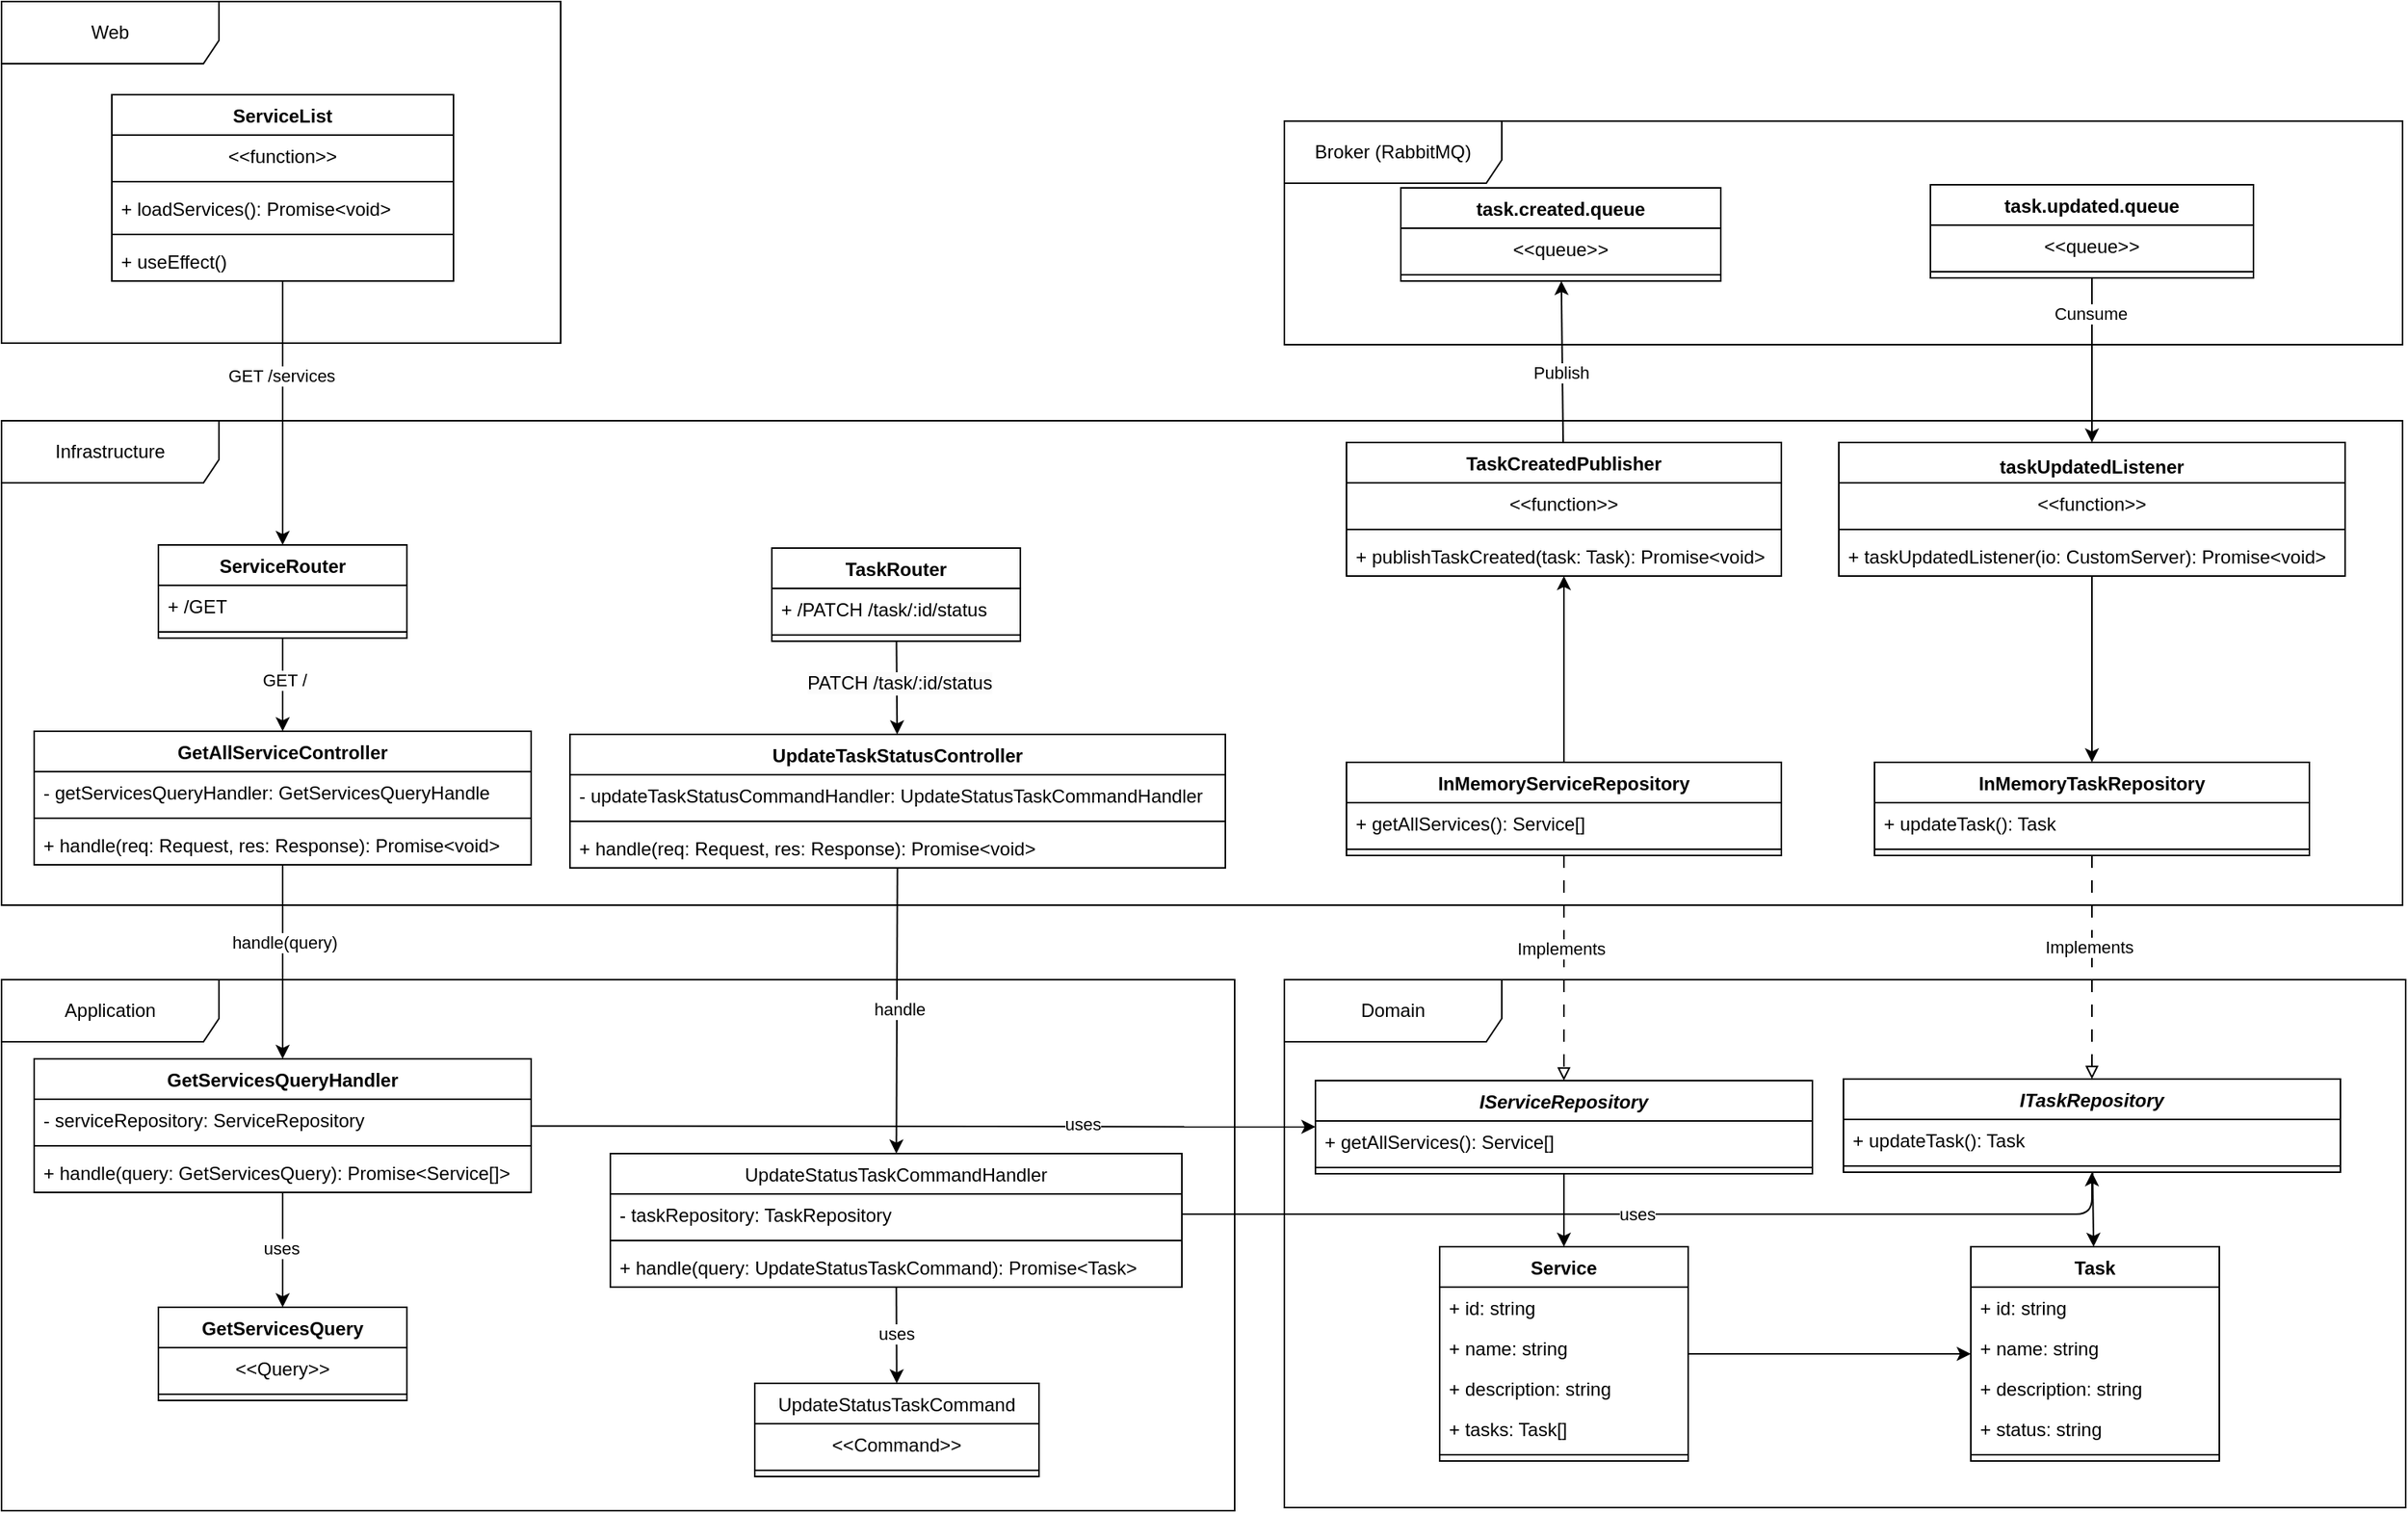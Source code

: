 <mxfile>
    <diagram id="DRCB8KwJd7E1-ayDm0_P" name="Page-1">
        <mxGraphModel dx="1933" dy="1752" grid="1" gridSize="2" guides="1" tooltips="1" connect="1" arrows="1" fold="1" page="1" pageScale="1" pageWidth="850" pageHeight="1100" math="0" shadow="0">
            <root>
                <mxCell id="0"/>
                <mxCell id="1" parent="0"/>
                <mxCell id="36" style="edgeStyle=none;html=1;" parent="1" source="8" target="16" edge="1">
                    <mxGeometry relative="1" as="geometry"/>
                </mxCell>
                <mxCell id="38" value="handle(query)" style="edgeLabel;html=1;align=center;verticalAlign=middle;resizable=0;points=[];" parent="36" vertex="1" connectable="0">
                    <mxGeometry x="-0.206" y="1" relative="1" as="geometry">
                        <mxPoint as="offset"/>
                    </mxGeometry>
                </mxCell>
                <mxCell id="66" style="edgeStyle=none;html=1;" parent="1" source="16" target="21" edge="1">
                    <mxGeometry relative="1" as="geometry"/>
                </mxCell>
                <mxCell id="146" value="uses" style="edgeLabel;html=1;align=center;verticalAlign=middle;resizable=0;points=[];" parent="66" vertex="1" connectable="0">
                    <mxGeometry x="0.293" y="2" relative="1" as="geometry">
                        <mxPoint x="28" as="offset"/>
                    </mxGeometry>
                </mxCell>
                <mxCell id="34" style="edgeStyle=none;html=1;dashed=1;dashPattern=8 8;endArrow=block;endFill=0;" parent="1" source="29" target="21" edge="1">
                    <mxGeometry relative="1" as="geometry"/>
                </mxCell>
                <mxCell id="35" value="Implements" style="edgeLabel;html=1;align=center;verticalAlign=middle;resizable=0;points=[];" parent="34" vertex="1" connectable="0">
                    <mxGeometry x="-0.039" y="-2" relative="1" as="geometry">
                        <mxPoint y="-10" as="offset"/>
                    </mxGeometry>
                </mxCell>
                <mxCell id="79" style="edgeStyle=none;html=1;" parent="1" source="68" target="4" edge="1">
                    <mxGeometry relative="1" as="geometry"/>
                </mxCell>
                <mxCell id="84" value="GET /services" style="edgeLabel;html=1;align=center;verticalAlign=middle;resizable=0;points=[];" parent="79" vertex="1" connectable="0">
                    <mxGeometry x="-0.08" y="-1" relative="1" as="geometry">
                        <mxPoint y="-17" as="offset"/>
                    </mxGeometry>
                </mxCell>
                <mxCell id="3" value="Infrastructure" style="shape=umlFrame;whiteSpace=wrap;html=1;pointerEvents=0;width=140;height=40;" parent="1" vertex="1">
                    <mxGeometry x="20" y="-810" width="1546" height="312" as="geometry"/>
                </mxCell>
                <mxCell id="4" value="ServiceRouter" style="swimlane;fontStyle=1;align=center;verticalAlign=top;childLayout=stackLayout;horizontal=1;startSize=26;horizontalStack=0;resizeParent=1;resizeParentMax=0;resizeLast=0;collapsible=1;marginBottom=0;whiteSpace=wrap;html=1;" parent="1" vertex="1">
                    <mxGeometry x="121" y="-730" width="160" height="60" as="geometry"/>
                </mxCell>
                <mxCell id="5" value="+ /GET" style="text;strokeColor=none;fillColor=none;align=left;verticalAlign=top;spacingLeft=4;spacingRight=4;overflow=hidden;rotatable=0;points=[[0,0.5],[1,0.5]];portConstraint=eastwest;whiteSpace=wrap;html=1;" parent="4" vertex="1">
                    <mxGeometry y="26" width="160" height="26" as="geometry"/>
                </mxCell>
                <mxCell id="6" value="" style="line;strokeWidth=1;fillColor=none;align=left;verticalAlign=middle;spacingTop=-1;spacingLeft=3;spacingRight=3;rotatable=0;labelPosition=right;points=[];portConstraint=eastwest;strokeColor=inherit;" parent="4" vertex="1">
                    <mxGeometry y="52" width="160" height="8" as="geometry"/>
                </mxCell>
                <mxCell id="8" value="GetAllServiceController" style="swimlane;fontStyle=1;align=center;verticalAlign=top;childLayout=stackLayout;horizontal=1;startSize=26;horizontalStack=0;resizeParent=1;resizeParentMax=0;resizeLast=0;collapsible=1;marginBottom=0;whiteSpace=wrap;html=1;" parent="1" vertex="1">
                    <mxGeometry x="41" y="-610" width="320" height="86" as="geometry"/>
                </mxCell>
                <mxCell id="9" value="- getServicesQueryHandler: GetServicesQueryHandle" style="text;strokeColor=none;fillColor=none;align=left;verticalAlign=top;spacingLeft=4;spacingRight=4;overflow=hidden;rotatable=0;points=[[0,0.5],[1,0.5]];portConstraint=eastwest;whiteSpace=wrap;html=1;" parent="8" vertex="1">
                    <mxGeometry y="26" width="320" height="26" as="geometry"/>
                </mxCell>
                <mxCell id="10" value="" style="line;strokeWidth=1;fillColor=none;align=left;verticalAlign=middle;spacingTop=-1;spacingLeft=3;spacingRight=3;rotatable=0;labelPosition=right;points=[];portConstraint=eastwest;strokeColor=inherit;" parent="8" vertex="1">
                    <mxGeometry y="52" width="320" height="8" as="geometry"/>
                </mxCell>
                <mxCell id="11" value="+&amp;nbsp;handle(req: Request, res: Response): Promise&amp;lt;void&amp;gt;" style="text;strokeColor=none;fillColor=none;align=left;verticalAlign=top;spacingLeft=4;spacingRight=4;overflow=hidden;rotatable=0;points=[[0,0.5],[1,0.5]];portConstraint=eastwest;whiteSpace=wrap;html=1;" parent="8" vertex="1">
                    <mxGeometry y="60" width="320" height="26" as="geometry"/>
                </mxCell>
                <mxCell id="94" style="edgeStyle=none;html=1;" parent="1" source="29" target="89" edge="1">
                    <mxGeometry relative="1" as="geometry"/>
                </mxCell>
                <mxCell id="29" value="InMemoryServiceRepository" style="swimlane;fontStyle=1;align=center;verticalAlign=top;childLayout=stackLayout;horizontal=1;startSize=26;horizontalStack=0;resizeParent=1;resizeParentMax=0;resizeLast=0;collapsible=1;marginBottom=0;whiteSpace=wrap;html=1;" parent="1" vertex="1">
                    <mxGeometry x="886" y="-590" width="280" height="60" as="geometry"/>
                </mxCell>
                <mxCell id="30" value="&lt;span style=&quot;color: rgb(0, 0, 0);&quot;&gt;+ getAllServices(): Service[]&lt;/span&gt;" style="text;strokeColor=none;fillColor=none;align=left;verticalAlign=top;spacingLeft=4;spacingRight=4;overflow=hidden;rotatable=0;points=[[0,0.5],[1,0.5]];portConstraint=eastwest;whiteSpace=wrap;html=1;" parent="29" vertex="1">
                    <mxGeometry y="26" width="280" height="26" as="geometry"/>
                </mxCell>
                <mxCell id="31" value="" style="line;strokeWidth=1;fillColor=none;align=left;verticalAlign=middle;spacingTop=-1;spacingLeft=3;spacingRight=3;rotatable=0;labelPosition=right;points=[];portConstraint=eastwest;strokeColor=inherit;" parent="29" vertex="1">
                    <mxGeometry y="52" width="280" height="8" as="geometry"/>
                </mxCell>
                <mxCell id="37" style="edgeStyle=none;html=1;" parent="1" source="4" target="8" edge="1">
                    <mxGeometry relative="1" as="geometry"/>
                </mxCell>
                <mxCell id="39" value="GET /" style="edgeLabel;html=1;align=center;verticalAlign=middle;resizable=0;points=[];" parent="37" vertex="1" connectable="0">
                    <mxGeometry x="-0.114" y="1" relative="1" as="geometry">
                        <mxPoint as="offset"/>
                    </mxGeometry>
                </mxCell>
                <mxCell id="15" value="Application" style="shape=umlFrame;whiteSpace=wrap;html=1;pointerEvents=0;width=140;height=40;" parent="1" vertex="1">
                    <mxGeometry x="20" y="-450" width="794" height="342" as="geometry"/>
                </mxCell>
                <mxCell id="63" style="edgeStyle=none;html=1;" parent="1" source="16" target="51" edge="1">
                    <mxGeometry relative="1" as="geometry"/>
                </mxCell>
                <mxCell id="64" value="uses" style="edgeLabel;html=1;align=center;verticalAlign=middle;resizable=0;points=[];" parent="63" vertex="1" connectable="0">
                    <mxGeometry x="-0.027" y="-1" relative="1" as="geometry">
                        <mxPoint as="offset"/>
                    </mxGeometry>
                </mxCell>
                <mxCell id="16" value="GetServicesQueryHandler" style="swimlane;fontStyle=1;align=center;verticalAlign=top;childLayout=stackLayout;horizontal=1;startSize=26;horizontalStack=0;resizeParent=1;resizeParentMax=0;resizeLast=0;collapsible=1;marginBottom=0;whiteSpace=wrap;html=1;" parent="1" vertex="1">
                    <mxGeometry x="41" y="-399" width="320" height="86" as="geometry"/>
                </mxCell>
                <mxCell id="17" value="-&amp;nbsp;serviceRepository: ServiceRepository" style="text;strokeColor=none;fillColor=none;align=left;verticalAlign=top;spacingLeft=4;spacingRight=4;overflow=hidden;rotatable=0;points=[[0,0.5],[1,0.5]];portConstraint=eastwest;whiteSpace=wrap;html=1;" parent="16" vertex="1">
                    <mxGeometry y="26" width="320" height="26" as="geometry"/>
                </mxCell>
                <mxCell id="18" value="" style="line;strokeWidth=1;fillColor=none;align=left;verticalAlign=middle;spacingTop=-1;spacingLeft=3;spacingRight=3;rotatable=0;labelPosition=right;points=[];portConstraint=eastwest;strokeColor=inherit;" parent="16" vertex="1">
                    <mxGeometry y="52" width="320" height="8" as="geometry"/>
                </mxCell>
                <mxCell id="19" value="+ handle(query: GetServicesQuery): Promise&amp;lt;Service[]&amp;gt;" style="text;strokeColor=none;fillColor=none;align=left;verticalAlign=top;spacingLeft=4;spacingRight=4;overflow=hidden;rotatable=0;points=[[0,0.5],[1,0.5]];portConstraint=eastwest;whiteSpace=wrap;html=1;" parent="16" vertex="1">
                    <mxGeometry y="60" width="320" height="26" as="geometry"/>
                </mxCell>
                <mxCell id="51" value="&lt;span style=&quot;color: rgb(0, 0, 0);&quot;&gt;GetServicesQuery&lt;/span&gt;" style="swimlane;fontStyle=1;align=center;verticalAlign=top;childLayout=stackLayout;horizontal=1;startSize=26;horizontalStack=0;resizeParent=1;resizeParentMax=0;resizeLast=0;collapsible=1;marginBottom=0;whiteSpace=wrap;html=1;" parent="1" vertex="1">
                    <mxGeometry x="121" y="-239" width="160" height="60" as="geometry"/>
                </mxCell>
                <mxCell id="52" value="&amp;lt;&amp;lt;Query&amp;gt;&amp;gt;" style="text;strokeColor=none;fillColor=none;align=center;verticalAlign=top;spacingLeft=4;spacingRight=4;overflow=hidden;rotatable=0;points=[[0,0.5],[1,0.5]];portConstraint=eastwest;whiteSpace=wrap;html=1;" parent="51" vertex="1">
                    <mxGeometry y="26" width="160" height="26" as="geometry"/>
                </mxCell>
                <mxCell id="53" value="" style="line;strokeWidth=1;fillColor=none;align=left;verticalAlign=middle;spacingTop=-1;spacingLeft=3;spacingRight=3;rotatable=0;labelPosition=right;points=[];portConstraint=eastwest;strokeColor=inherit;" parent="51" vertex="1">
                    <mxGeometry y="52" width="160" height="8" as="geometry"/>
                </mxCell>
                <mxCell id="67" value="Web" style="shape=umlFrame;whiteSpace=wrap;html=1;pointerEvents=0;width=140;height=40;" parent="1" vertex="1">
                    <mxGeometry x="20" y="-1080" width="360" height="220" as="geometry"/>
                </mxCell>
                <mxCell id="68" value="ServiceList" style="swimlane;fontStyle=1;align=center;verticalAlign=top;childLayout=stackLayout;horizontal=1;startSize=26;horizontalStack=0;resizeParent=1;resizeParentMax=0;resizeLast=0;collapsible=1;marginBottom=0;whiteSpace=wrap;html=1;" parent="1" vertex="1">
                    <mxGeometry x="91" y="-1020" width="220" height="120" as="geometry"/>
                </mxCell>
                <mxCell id="69" value="&amp;lt;&amp;lt;function&amp;gt;&amp;gt;" style="text;strokeColor=none;fillColor=none;align=center;verticalAlign=top;spacingLeft=4;spacingRight=4;overflow=hidden;rotatable=0;points=[[0,0.5],[1,0.5]];portConstraint=eastwest;whiteSpace=wrap;html=1;" parent="68" vertex="1">
                    <mxGeometry y="26" width="220" height="26" as="geometry"/>
                </mxCell>
                <mxCell id="70" value="" style="line;strokeWidth=1;fillColor=none;align=left;verticalAlign=middle;spacingTop=-1;spacingLeft=3;spacingRight=3;rotatable=0;labelPosition=right;points=[];portConstraint=eastwest;strokeColor=inherit;" parent="68" vertex="1">
                    <mxGeometry y="52" width="220" height="8" as="geometry"/>
                </mxCell>
                <mxCell id="71" value="+ loadServices(): Promise&amp;lt;void&amp;gt;" style="text;strokeColor=none;fillColor=none;align=left;verticalAlign=top;spacingLeft=4;spacingRight=4;overflow=hidden;rotatable=0;points=[[0,0.5],[1,0.5]];portConstraint=eastwest;whiteSpace=wrap;html=1;" parent="68" vertex="1">
                    <mxGeometry y="60" width="220" height="26" as="geometry"/>
                </mxCell>
                <mxCell id="75" value="" style="line;strokeWidth=1;fillColor=none;align=left;verticalAlign=middle;spacingTop=-1;spacingLeft=3;spacingRight=3;rotatable=0;labelPosition=right;points=[];portConstraint=eastwest;strokeColor=inherit;" parent="68" vertex="1">
                    <mxGeometry y="86" width="220" height="8" as="geometry"/>
                </mxCell>
                <mxCell id="74" value="+ useEffect()" style="text;strokeColor=none;fillColor=none;align=left;verticalAlign=top;spacingLeft=4;spacingRight=4;overflow=hidden;rotatable=0;points=[[0,0.5],[1,0.5]];portConstraint=eastwest;whiteSpace=wrap;html=1;" parent="68" vertex="1">
                    <mxGeometry y="94" width="220" height="26" as="geometry"/>
                </mxCell>
                <mxCell id="20" value="Domain" style="shape=umlFrame;whiteSpace=wrap;html=1;pointerEvents=0;width=140;height=40;" parent="1" vertex="1">
                    <mxGeometry x="846" y="-450" width="722" height="340" as="geometry"/>
                </mxCell>
                <mxCell id="50" style="edgeStyle=none;html=1;" parent="1" source="21" target="40" edge="1">
                    <mxGeometry relative="1" as="geometry"/>
                </mxCell>
                <mxCell id="21" value="&lt;i&gt;IServiceRepository&lt;/i&gt;" style="swimlane;fontStyle=1;align=center;verticalAlign=top;childLayout=stackLayout;horizontal=1;startSize=26;horizontalStack=0;resizeParent=1;resizeParentMax=0;resizeLast=0;collapsible=1;marginBottom=0;whiteSpace=wrap;html=1;" parent="1" vertex="1">
                    <mxGeometry x="866" y="-385" width="320" height="60" as="geometry"/>
                </mxCell>
                <mxCell id="22" value="+ getAllServices(): Service[]" style="text;strokeColor=none;fillColor=none;align=left;verticalAlign=top;spacingLeft=4;spacingRight=4;overflow=hidden;rotatable=0;points=[[0,0.5],[1,0.5]];portConstraint=eastwest;whiteSpace=wrap;html=1;" parent="21" vertex="1">
                    <mxGeometry y="26" width="320" height="26" as="geometry"/>
                </mxCell>
                <mxCell id="23" value="" style="line;strokeWidth=1;fillColor=none;align=left;verticalAlign=middle;spacingTop=-1;spacingLeft=3;spacingRight=3;rotatable=0;labelPosition=right;points=[];portConstraint=eastwest;strokeColor=inherit;" parent="21" vertex="1">
                    <mxGeometry y="52" width="320" height="8" as="geometry"/>
                </mxCell>
                <mxCell id="48" style="edgeStyle=none;html=1;endArrow=classic;endFill=1;" parent="1" source="40" target="44" edge="1">
                    <mxGeometry relative="1" as="geometry"/>
                </mxCell>
                <mxCell id="40" value="Service" style="swimlane;fontStyle=1;align=center;verticalAlign=top;childLayout=stackLayout;horizontal=1;startSize=26;horizontalStack=0;resizeParent=1;resizeParentMax=0;resizeLast=0;collapsible=1;marginBottom=0;whiteSpace=wrap;html=1;" parent="1" vertex="1">
                    <mxGeometry x="946" y="-278" width="160" height="138" as="geometry"/>
                </mxCell>
                <mxCell id="41" value="+ id: string" style="text;strokeColor=none;fillColor=none;align=left;verticalAlign=top;spacingLeft=4;spacingRight=4;overflow=hidden;rotatable=0;points=[[0,0.5],[1,0.5]];portConstraint=eastwest;whiteSpace=wrap;html=1;" parent="40" vertex="1">
                    <mxGeometry y="26" width="160" height="26" as="geometry"/>
                </mxCell>
                <mxCell id="101" value="+ name: string" style="text;strokeColor=none;fillColor=none;align=left;verticalAlign=top;spacingLeft=4;spacingRight=4;overflow=hidden;rotatable=0;points=[[0,0.5],[1,0.5]];portConstraint=eastwest;whiteSpace=wrap;html=1;" parent="40" vertex="1">
                    <mxGeometry y="52" width="160" height="26" as="geometry"/>
                </mxCell>
                <mxCell id="105" value="+ description: string" style="text;strokeColor=none;fillColor=none;align=left;verticalAlign=top;spacingLeft=4;spacingRight=4;overflow=hidden;rotatable=0;points=[[0,0.5],[1,0.5]];portConstraint=eastwest;whiteSpace=wrap;html=1;" parent="40" vertex="1">
                    <mxGeometry y="78" width="160" height="26" as="geometry"/>
                </mxCell>
                <mxCell id="104" value="+ tasks: Task[]" style="text;strokeColor=none;fillColor=none;align=left;verticalAlign=top;spacingLeft=4;spacingRight=4;overflow=hidden;rotatable=0;points=[[0,0.5],[1,0.5]];portConstraint=eastwest;whiteSpace=wrap;html=1;" parent="40" vertex="1">
                    <mxGeometry y="104" width="160" height="26" as="geometry"/>
                </mxCell>
                <mxCell id="42" value="" style="line;strokeWidth=1;fillColor=none;align=left;verticalAlign=middle;spacingTop=-1;spacingLeft=3;spacingRight=3;rotatable=0;labelPosition=right;points=[];portConstraint=eastwest;strokeColor=inherit;" parent="40" vertex="1">
                    <mxGeometry y="130" width="160" height="8" as="geometry"/>
                </mxCell>
                <mxCell id="44" value="Task" style="swimlane;fontStyle=1;align=center;verticalAlign=top;childLayout=stackLayout;horizontal=1;startSize=26;horizontalStack=0;resizeParent=1;resizeParentMax=0;resizeLast=0;collapsible=1;marginBottom=0;whiteSpace=wrap;html=1;" parent="1" vertex="1">
                    <mxGeometry x="1288" y="-278" width="160" height="138" as="geometry"/>
                </mxCell>
                <mxCell id="45" value="+ id: string" style="text;strokeColor=none;fillColor=none;align=left;verticalAlign=top;spacingLeft=4;spacingRight=4;overflow=hidden;rotatable=0;points=[[0,0.5],[1,0.5]];portConstraint=eastwest;whiteSpace=wrap;html=1;" parent="44" vertex="1">
                    <mxGeometry y="26" width="160" height="26" as="geometry"/>
                </mxCell>
                <mxCell id="108" value="&lt;span style=&quot;color: rgb(0, 0, 0);&quot;&gt;+ name: string&lt;/span&gt;" style="text;strokeColor=none;fillColor=none;align=left;verticalAlign=top;spacingLeft=4;spacingRight=4;overflow=hidden;rotatable=0;points=[[0,0.5],[1,0.5]];portConstraint=eastwest;whiteSpace=wrap;html=1;" parent="44" vertex="1">
                    <mxGeometry y="52" width="160" height="26" as="geometry"/>
                </mxCell>
                <mxCell id="107" value="&lt;span style=&quot;color: rgb(0, 0, 0);&quot;&gt;+ description: string&lt;/span&gt;" style="text;strokeColor=none;fillColor=none;align=left;verticalAlign=top;spacingLeft=4;spacingRight=4;overflow=hidden;rotatable=0;points=[[0,0.5],[1,0.5]];portConstraint=eastwest;whiteSpace=wrap;html=1;" parent="44" vertex="1">
                    <mxGeometry y="78" width="160" height="26" as="geometry"/>
                </mxCell>
                <mxCell id="106" value="&lt;span style=&quot;color: rgb(0, 0, 0);&quot;&gt;+ status: string&lt;/span&gt;" style="text;strokeColor=none;fillColor=none;align=left;verticalAlign=top;spacingLeft=4;spacingRight=4;overflow=hidden;rotatable=0;points=[[0,0.5],[1,0.5]];portConstraint=eastwest;whiteSpace=wrap;html=1;" parent="44" vertex="1">
                    <mxGeometry y="104" width="160" height="26" as="geometry"/>
                </mxCell>
                <mxCell id="46" value="" style="line;strokeWidth=1;fillColor=none;align=left;verticalAlign=middle;spacingTop=-1;spacingLeft=3;spacingRight=3;rotatable=0;labelPosition=right;points=[];portConstraint=eastwest;strokeColor=inherit;" parent="44" vertex="1">
                    <mxGeometry y="130" width="160" height="8" as="geometry"/>
                </mxCell>
                <mxCell id="95" style="edgeStyle=none;html=1;" parent="1" source="89" target="86" edge="1">
                    <mxGeometry relative="1" as="geometry"/>
                </mxCell>
                <mxCell id="96" value="Publish" style="edgeLabel;html=1;align=center;verticalAlign=middle;resizable=0;points=[];" parent="95" vertex="1" connectable="0">
                    <mxGeometry x="-0.135" y="1" relative="1" as="geometry">
                        <mxPoint as="offset"/>
                    </mxGeometry>
                </mxCell>
                <mxCell id="89" value="TaskCreatedPublisher" style="swimlane;fontStyle=1;align=center;verticalAlign=top;childLayout=stackLayout;horizontal=1;startSize=26;horizontalStack=0;resizeParent=1;resizeParentMax=0;resizeLast=0;collapsible=1;marginBottom=0;whiteSpace=wrap;html=1;" parent="1" vertex="1">
                    <mxGeometry x="886" y="-796" width="280" height="86" as="geometry"/>
                </mxCell>
                <mxCell id="90" value="&amp;lt;&amp;lt;function&amp;gt;&amp;gt;" style="text;strokeColor=none;fillColor=none;align=center;verticalAlign=top;spacingLeft=4;spacingRight=4;overflow=hidden;rotatable=0;points=[[0,0.5],[1,0.5]];portConstraint=eastwest;whiteSpace=wrap;html=1;" parent="89" vertex="1">
                    <mxGeometry y="26" width="280" height="26" as="geometry"/>
                </mxCell>
                <mxCell id="91" value="" style="line;strokeWidth=1;fillColor=none;align=left;verticalAlign=middle;spacingTop=-1;spacingLeft=3;spacingRight=3;rotatable=0;labelPosition=right;points=[];portConstraint=eastwest;strokeColor=inherit;" parent="89" vertex="1">
                    <mxGeometry y="52" width="280" height="8" as="geometry"/>
                </mxCell>
                <mxCell id="93" value="+ publishTaskCreated(task: Task): Promise&amp;lt;void&amp;gt;" style="text;strokeColor=none;fillColor=none;align=left;verticalAlign=top;spacingLeft=4;spacingRight=4;overflow=hidden;rotatable=0;points=[[0,0.5],[1,0.5]];portConstraint=eastwest;whiteSpace=wrap;html=1;" parent="89" vertex="1">
                    <mxGeometry y="60" width="280" height="26" as="geometry"/>
                </mxCell>
                <mxCell id="123" style="edgeStyle=none;html=1;" parent="1" source="98" target="118" edge="1">
                    <mxGeometry relative="1" as="geometry"/>
                </mxCell>
                <mxCell id="124" value="Cunsume" style="edgeLabel;html=1;align=center;verticalAlign=middle;resizable=0;points=[];" parent="123" vertex="1" connectable="0">
                    <mxGeometry x="0.076" y="-1" relative="1" as="geometry">
                        <mxPoint y="-34" as="offset"/>
                    </mxGeometry>
                </mxCell>
                <mxCell id="112" style="edgeStyle=none;html=1;" parent="1" source="109" target="44" edge="1">
                    <mxGeometry relative="1" as="geometry"/>
                </mxCell>
                <mxCell id="109" value="&lt;i&gt;ITaskRepository&lt;/i&gt;" style="swimlane;fontStyle=1;align=center;verticalAlign=top;childLayout=stackLayout;horizontal=1;startSize=26;horizontalStack=0;resizeParent=1;resizeParentMax=0;resizeLast=0;collapsible=1;marginBottom=0;whiteSpace=wrap;html=1;" parent="1" vertex="1">
                    <mxGeometry x="1206" y="-386" width="320" height="60" as="geometry"/>
                </mxCell>
                <mxCell id="110" value="+ updateTask(): Task" style="text;strokeColor=none;fillColor=none;align=left;verticalAlign=top;spacingLeft=4;spacingRight=4;overflow=hidden;rotatable=0;points=[[0,0.5],[1,0.5]];portConstraint=eastwest;whiteSpace=wrap;html=1;" parent="109" vertex="1">
                    <mxGeometry y="26" width="320" height="26" as="geometry"/>
                </mxCell>
                <mxCell id="111" value="" style="line;strokeWidth=1;fillColor=none;align=left;verticalAlign=middle;spacingTop=-1;spacingLeft=3;spacingRight=3;rotatable=0;labelPosition=right;points=[];portConstraint=eastwest;strokeColor=inherit;" parent="109" vertex="1">
                    <mxGeometry y="52" width="320" height="8" as="geometry"/>
                </mxCell>
                <mxCell id="113" value="InMemoryTaskRepository" style="swimlane;fontStyle=1;align=center;verticalAlign=top;childLayout=stackLayout;horizontal=1;startSize=26;horizontalStack=0;resizeParent=1;resizeParentMax=0;resizeLast=0;collapsible=1;marginBottom=0;whiteSpace=wrap;html=1;" parent="1" vertex="1">
                    <mxGeometry x="1226" y="-590" width="280" height="60" as="geometry"/>
                </mxCell>
                <mxCell id="114" value="&lt;span style=&quot;color: rgb(0, 0, 0);&quot;&gt;+ updateTask(): Task&lt;/span&gt;" style="text;strokeColor=none;fillColor=none;align=left;verticalAlign=top;spacingLeft=4;spacingRight=4;overflow=hidden;rotatable=0;points=[[0,0.5],[1,0.5]];portConstraint=eastwest;whiteSpace=wrap;html=1;" parent="113" vertex="1">
                    <mxGeometry y="26" width="280" height="26" as="geometry"/>
                </mxCell>
                <mxCell id="115" value="" style="line;strokeWidth=1;fillColor=none;align=left;verticalAlign=middle;spacingTop=-1;spacingLeft=3;spacingRight=3;rotatable=0;labelPosition=right;points=[];portConstraint=eastwest;strokeColor=inherit;" parent="113" vertex="1">
                    <mxGeometry y="52" width="280" height="8" as="geometry"/>
                </mxCell>
                <mxCell id="116" style="edgeStyle=none;html=1;dashed=1;dashPattern=8 8;endArrow=block;endFill=0;" parent="1" source="113" target="109" edge="1">
                    <mxGeometry relative="1" as="geometry">
                        <mxPoint x="1028" y="-548" as="sourcePoint"/>
                        <mxPoint x="1028" y="-383" as="targetPoint"/>
                    </mxGeometry>
                </mxCell>
                <mxCell id="117" value="Implements" style="edgeLabel;html=1;align=center;verticalAlign=middle;resizable=0;points=[];" parent="116" vertex="1" connectable="0">
                    <mxGeometry x="-0.039" y="-2" relative="1" as="geometry">
                        <mxPoint y="-10" as="offset"/>
                    </mxGeometry>
                </mxCell>
                <mxCell id="122" style="edgeStyle=none;html=1;" parent="1" source="118" target="113" edge="1">
                    <mxGeometry relative="1" as="geometry"/>
                </mxCell>
                <mxCell id="118" value="&lt;div style=&quot;line-height: 19px;&quot;&gt;taskUpdatedListener&lt;/div&gt;" style="swimlane;fontStyle=1;align=center;verticalAlign=top;childLayout=stackLayout;horizontal=1;startSize=26;horizontalStack=0;resizeParent=1;resizeParentMax=0;resizeLast=0;collapsible=1;marginBottom=0;whiteSpace=wrap;html=1;" parent="1" vertex="1">
                    <mxGeometry x="1203" y="-796" width="326" height="86" as="geometry"/>
                </mxCell>
                <mxCell id="119" value="&amp;lt;&amp;lt;function&amp;gt;&amp;gt;" style="text;strokeColor=none;fillColor=none;align=center;verticalAlign=top;spacingLeft=4;spacingRight=4;overflow=hidden;rotatable=0;points=[[0,0.5],[1,0.5]];portConstraint=eastwest;whiteSpace=wrap;html=1;" parent="118" vertex="1">
                    <mxGeometry y="26" width="326" height="26" as="geometry"/>
                </mxCell>
                <mxCell id="120" value="" style="line;strokeWidth=1;fillColor=none;align=left;verticalAlign=middle;spacingTop=-1;spacingLeft=3;spacingRight=3;rotatable=0;labelPosition=right;points=[];portConstraint=eastwest;strokeColor=inherit;" parent="118" vertex="1">
                    <mxGeometry y="52" width="326" height="8" as="geometry"/>
                </mxCell>
                <mxCell id="121" value="+&amp;nbsp;taskUpdatedListener(io:&amp;nbsp;CustomServer): Promise&amp;lt;void&amp;gt;" style="text;strokeColor=none;fillColor=none;align=left;verticalAlign=top;spacingLeft=4;spacingRight=4;overflow=hidden;rotatable=0;points=[[0,0.5],[1,0.5]];portConstraint=eastwest;whiteSpace=wrap;html=1;" parent="118" vertex="1">
                    <mxGeometry y="60" width="326" height="26" as="geometry"/>
                </mxCell>
                <mxCell id="85" value="Broker (RabbitMQ)" style="shape=umlFrame;whiteSpace=wrap;html=1;pointerEvents=0;width=140;height=40;" parent="1" vertex="1">
                    <mxGeometry x="846" y="-1003" width="720" height="144" as="geometry"/>
                </mxCell>
                <mxCell id="86" value="task.created.queue" style="swimlane;fontStyle=1;align=center;verticalAlign=top;childLayout=stackLayout;horizontal=1;startSize=26;horizontalStack=0;resizeParent=1;resizeParentMax=0;resizeLast=0;collapsible=1;marginBottom=0;whiteSpace=wrap;html=1;" parent="1" vertex="1">
                    <mxGeometry x="921" y="-960" width="206" height="60" as="geometry"/>
                </mxCell>
                <mxCell id="87" value="&amp;lt;&amp;lt;queue&amp;gt;&amp;gt;" style="text;strokeColor=none;fillColor=none;align=center;verticalAlign=top;spacingLeft=4;spacingRight=4;overflow=hidden;rotatable=0;points=[[0,0.5],[1,0.5]];portConstraint=eastwest;whiteSpace=wrap;html=1;" parent="86" vertex="1">
                    <mxGeometry y="26" width="206" height="26" as="geometry"/>
                </mxCell>
                <mxCell id="88" value="" style="line;strokeWidth=1;fillColor=none;align=left;verticalAlign=middle;spacingTop=-1;spacingLeft=3;spacingRight=3;rotatable=0;labelPosition=right;points=[];portConstraint=eastwest;strokeColor=inherit;" parent="86" vertex="1">
                    <mxGeometry y="52" width="206" height="8" as="geometry"/>
                </mxCell>
                <mxCell id="98" value="task.updated.queue" style="swimlane;fontStyle=1;align=center;verticalAlign=top;childLayout=stackLayout;horizontal=1;startSize=26;horizontalStack=0;resizeParent=1;resizeParentMax=0;resizeLast=0;collapsible=1;marginBottom=0;whiteSpace=wrap;html=1;" parent="1" vertex="1">
                    <mxGeometry x="1262" y="-962" width="208" height="60" as="geometry"/>
                </mxCell>
                <mxCell id="99" value="&amp;lt;&amp;lt;queue&amp;gt;&amp;gt;" style="text;strokeColor=none;fillColor=none;align=center;verticalAlign=top;spacingLeft=4;spacingRight=4;overflow=hidden;rotatable=0;points=[[0,0.5],[1,0.5]];portConstraint=eastwest;whiteSpace=wrap;html=1;" parent="98" vertex="1">
                    <mxGeometry y="26" width="208" height="26" as="geometry"/>
                </mxCell>
                <mxCell id="100" value="" style="line;strokeWidth=1;fillColor=none;align=left;verticalAlign=middle;spacingTop=-1;spacingLeft=3;spacingRight=3;rotatable=0;labelPosition=right;points=[];portConstraint=eastwest;strokeColor=inherit;" parent="98" vertex="1">
                    <mxGeometry y="52" width="208" height="8" as="geometry"/>
                </mxCell>
                <mxCell id="126" value="TaskRouter" style="swimlane;fontStyle=1;align=center;verticalAlign=top;childLayout=stackLayout;horizontal=1;startSize=26;horizontalStack=0;resizeParent=1;resizeParentMax=0;resizeLast=0;collapsible=1;marginBottom=0;whiteSpace=wrap;html=1;" parent="1" vertex="1">
                    <mxGeometry x="516" y="-728" width="160" height="60" as="geometry"/>
                </mxCell>
                <mxCell id="127" value="+ /PATCH /task/:id/status" style="text;strokeColor=none;fillColor=none;align=left;verticalAlign=top;spacingLeft=4;spacingRight=4;overflow=hidden;rotatable=0;points=[[0,0.5],[1,0.5]];portConstraint=eastwest;whiteSpace=wrap;html=1;" parent="126" vertex="1">
                    <mxGeometry y="26" width="160" height="26" as="geometry"/>
                </mxCell>
                <mxCell id="128" value="" style="line;strokeWidth=1;fillColor=none;align=left;verticalAlign=middle;spacingTop=-1;spacingLeft=3;spacingRight=3;rotatable=0;labelPosition=right;points=[];portConstraint=eastwest;strokeColor=inherit;" parent="126" vertex="1">
                    <mxGeometry y="52" width="160" height="8" as="geometry"/>
                </mxCell>
                <mxCell id="149" style="edgeStyle=none;html=1;" parent="1" source="129" target="137" edge="1">
                    <mxGeometry relative="1" as="geometry"/>
                </mxCell>
                <mxCell id="150" value="handle" style="edgeLabel;html=1;align=center;verticalAlign=middle;resizable=0;points=[];" parent="149" vertex="1" connectable="0">
                    <mxGeometry x="-0.013" y="1" relative="1" as="geometry">
                        <mxPoint as="offset"/>
                    </mxGeometry>
                </mxCell>
                <mxCell id="129" value="UpdateTaskStatusController" style="swimlane;fontStyle=1;align=center;verticalAlign=top;childLayout=stackLayout;horizontal=1;startSize=26;horizontalStack=0;resizeParent=1;resizeParentMax=0;resizeLast=0;collapsible=1;marginBottom=0;whiteSpace=wrap;html=1;" parent="1" vertex="1">
                    <mxGeometry x="386" y="-608" width="422" height="86" as="geometry"/>
                </mxCell>
                <mxCell id="130" value="- updateTaskStatusCommandHandler:&amp;nbsp;&lt;span style=&quot;color: rgb(38, 127, 153); background-color: rgb(255, 255, 255);&quot;&gt;&lt;font style=&quot;color: rgb(0, 0, 0);&quot;&gt;UpdateStatusTaskCommandHandler&lt;/font&gt;&lt;/span&gt;" style="text;strokeColor=none;fillColor=none;align=left;verticalAlign=top;spacingLeft=4;spacingRight=4;overflow=hidden;rotatable=0;points=[[0,0.5],[1,0.5]];portConstraint=eastwest;whiteSpace=wrap;html=1;" parent="129" vertex="1">
                    <mxGeometry y="26" width="422" height="26" as="geometry"/>
                </mxCell>
                <mxCell id="131" value="" style="line;strokeWidth=1;fillColor=none;align=left;verticalAlign=middle;spacingTop=-1;spacingLeft=3;spacingRight=3;rotatable=0;labelPosition=right;points=[];portConstraint=eastwest;strokeColor=inherit;" parent="129" vertex="1">
                    <mxGeometry y="52" width="422" height="8" as="geometry"/>
                </mxCell>
                <mxCell id="132" value="+&amp;nbsp;handle(req: Request, res: Response): Promise&amp;lt;void&amp;gt;" style="text;strokeColor=none;fillColor=none;align=left;verticalAlign=top;spacingLeft=4;spacingRight=4;overflow=hidden;rotatable=0;points=[[0,0.5],[1,0.5]];portConstraint=eastwest;whiteSpace=wrap;html=1;" parent="129" vertex="1">
                    <mxGeometry y="60" width="422" height="26" as="geometry"/>
                </mxCell>
                <mxCell id="133" style="edgeStyle=none;html=1;" parent="1" source="126" target="129" edge="1">
                    <mxGeometry relative="1" as="geometry"/>
                </mxCell>
                <mxCell id="134" value="&lt;span style=&quot;color: rgb(0, 0, 0); font-size: 12px; text-align: left; text-wrap-mode: wrap; background-color: rgb(251, 251, 251);&quot;&gt;PATCH /task/:id/status&lt;/span&gt;" style="edgeLabel;html=1;align=center;verticalAlign=middle;resizable=0;points=[];" parent="133" vertex="1" connectable="0">
                    <mxGeometry x="-0.114" y="1" relative="1" as="geometry">
                        <mxPoint as="offset"/>
                    </mxGeometry>
                </mxCell>
                <mxCell id="135" style="edgeStyle=none;html=1;" parent="1" source="137" target="141" edge="1">
                    <mxGeometry relative="1" as="geometry"/>
                </mxCell>
                <mxCell id="136" value="uses" style="edgeLabel;html=1;align=center;verticalAlign=middle;resizable=0;points=[];" parent="135" vertex="1" connectable="0">
                    <mxGeometry x="-0.027" y="-1" relative="1" as="geometry">
                        <mxPoint as="offset"/>
                    </mxGeometry>
                </mxCell>
                <mxCell id="137" value="&lt;span style=&quot;color: rgb(0, 0, 0); font-weight: 400; text-align: left; background-color: rgb(255, 255, 255);&quot;&gt;UpdateStatusTaskCommandHandler&lt;/span&gt;" style="swimlane;fontStyle=1;align=center;verticalAlign=top;childLayout=stackLayout;horizontal=1;startSize=26;horizontalStack=0;resizeParent=1;resizeParentMax=0;resizeLast=0;collapsible=1;marginBottom=0;whiteSpace=wrap;html=1;" parent="1" vertex="1">
                    <mxGeometry x="412" y="-338" width="368" height="86" as="geometry"/>
                </mxCell>
                <mxCell id="138" value="- taskRepository: TaskRepository" style="text;strokeColor=none;fillColor=none;align=left;verticalAlign=top;spacingLeft=4;spacingRight=4;overflow=hidden;rotatable=0;points=[[0,0.5],[1,0.5]];portConstraint=eastwest;whiteSpace=wrap;html=1;" parent="137" vertex="1">
                    <mxGeometry y="26" width="368" height="26" as="geometry"/>
                </mxCell>
                <mxCell id="139" value="" style="line;strokeWidth=1;fillColor=none;align=left;verticalAlign=middle;spacingTop=-1;spacingLeft=3;spacingRight=3;rotatable=0;labelPosition=right;points=[];portConstraint=eastwest;strokeColor=inherit;" parent="137" vertex="1">
                    <mxGeometry y="52" width="368" height="8" as="geometry"/>
                </mxCell>
                <mxCell id="140" value="+ handle(query:&amp;nbsp;&lt;span style=&quot;color: rgb(0, 0, 0); background-color: rgb(255, 255, 255);&quot;&gt;UpdateStatusTaskCommand&lt;/span&gt;): Promise&amp;lt;Task&amp;gt;" style="text;strokeColor=none;fillColor=none;align=left;verticalAlign=top;spacingLeft=4;spacingRight=4;overflow=hidden;rotatable=0;points=[[0,0.5],[1,0.5]];portConstraint=eastwest;whiteSpace=wrap;html=1;" parent="137" vertex="1">
                    <mxGeometry y="60" width="368" height="26" as="geometry"/>
                </mxCell>
                <mxCell id="141" value="&lt;span style=&quot;color: rgb(0, 0, 0); font-weight: 400; text-align: left; background-color: rgb(255, 255, 255);&quot;&gt;UpdateStatusTaskCommand&lt;/span&gt;" style="swimlane;fontStyle=1;align=center;verticalAlign=top;childLayout=stackLayout;horizontal=1;startSize=26;horizontalStack=0;resizeParent=1;resizeParentMax=0;resizeLast=0;collapsible=1;marginBottom=0;whiteSpace=wrap;html=1;" parent="1" vertex="1">
                    <mxGeometry x="505" y="-190" width="183" height="60" as="geometry"/>
                </mxCell>
                <mxCell id="142" value="&amp;lt;&amp;lt;Command&amp;gt;&amp;gt;" style="text;strokeColor=none;fillColor=none;align=center;verticalAlign=top;spacingLeft=4;spacingRight=4;overflow=hidden;rotatable=0;points=[[0,0.5],[1,0.5]];portConstraint=eastwest;whiteSpace=wrap;html=1;" parent="141" vertex="1">
                    <mxGeometry y="26" width="183" height="26" as="geometry"/>
                </mxCell>
                <mxCell id="143" value="" style="line;strokeWidth=1;fillColor=none;align=left;verticalAlign=middle;spacingTop=-1;spacingLeft=3;spacingRight=3;rotatable=0;labelPosition=right;points=[];portConstraint=eastwest;strokeColor=inherit;" parent="141" vertex="1">
                    <mxGeometry y="52" width="183" height="8" as="geometry"/>
                </mxCell>
                <mxCell id="145" style="edgeStyle=orthogonalEdgeStyle;html=1;elbow=vertical;" parent="1" source="138" target="109" edge="1">
                    <mxGeometry relative="1" as="geometry"/>
                </mxCell>
                <mxCell id="148" value="uses" style="edgeLabel;html=1;align=center;verticalAlign=middle;resizable=0;points=[];" parent="145" vertex="1" connectable="0">
                    <mxGeometry x="-0.044" relative="1" as="geometry">
                        <mxPoint as="offset"/>
                    </mxGeometry>
                </mxCell>
            </root>
        </mxGraphModel>
    </diagram>
    <diagram id="c7q82TNHTZCs1wr6zZuq" name="get-services">
        <mxGraphModel dx="1933" dy="1752" grid="1" gridSize="10" guides="1" tooltips="1" connect="1" arrows="1" fold="1" page="1" pageScale="1" pageWidth="850" pageHeight="1100" math="0" shadow="0">
            <root>
                <mxCell id="0"/>
                <mxCell id="1" parent="0"/>
                <mxCell id="sY3S2yHsbqYhQ0QiwpWz-1" style="edgeStyle=none;html=1;" parent="1" source="sY3S2yHsbqYhQ0QiwpWz-13" target="sY3S2yHsbqYhQ0QiwpWz-26" edge="1">
                    <mxGeometry relative="1" as="geometry"/>
                </mxCell>
                <mxCell id="sY3S2yHsbqYhQ0QiwpWz-2" value="handle(query)" style="edgeLabel;html=1;align=center;verticalAlign=middle;resizable=0;points=[];" parent="sY3S2yHsbqYhQ0QiwpWz-1" vertex="1" connectable="0">
                    <mxGeometry x="-0.206" y="1" relative="1" as="geometry">
                        <mxPoint as="offset"/>
                    </mxGeometry>
                </mxCell>
                <mxCell id="sY3S2yHsbqYhQ0QiwpWz-3" style="edgeStyle=none;html=1;" parent="1" source="sY3S2yHsbqYhQ0QiwpWz-26" target="sY3S2yHsbqYhQ0QiwpWz-42" edge="1">
                    <mxGeometry relative="1" as="geometry"/>
                </mxCell>
                <mxCell id="sY3S2yHsbqYhQ0QiwpWz-4" value="uses" style="edgeLabel;html=1;align=center;verticalAlign=middle;resizable=0;points=[];" parent="sY3S2yHsbqYhQ0QiwpWz-3" vertex="1" connectable="0">
                    <mxGeometry x="-0.02" relative="1" as="geometry">
                        <mxPoint as="offset"/>
                    </mxGeometry>
                </mxCell>
                <mxCell id="sY3S2yHsbqYhQ0QiwpWz-5" style="edgeStyle=none;html=1;dashed=1;dashPattern=8 8;endArrow=block;endFill=0;" parent="1" source="sY3S2yHsbqYhQ0QiwpWz-18" target="sY3S2yHsbqYhQ0QiwpWz-42" edge="1">
                    <mxGeometry relative="1" as="geometry"/>
                </mxCell>
                <mxCell id="sY3S2yHsbqYhQ0QiwpWz-6" value="Implements" style="edgeLabel;html=1;align=center;verticalAlign=middle;resizable=0;points=[];" parent="sY3S2yHsbqYhQ0QiwpWz-5" vertex="1" connectable="0">
                    <mxGeometry x="-0.039" y="-2" relative="1" as="geometry">
                        <mxPoint y="1" as="offset"/>
                    </mxGeometry>
                </mxCell>
                <mxCell id="sY3S2yHsbqYhQ0QiwpWz-7" style="edgeStyle=none;html=1;" parent="1" source="sY3S2yHsbqYhQ0QiwpWz-34" target="sY3S2yHsbqYhQ0QiwpWz-10" edge="1">
                    <mxGeometry relative="1" as="geometry"/>
                </mxCell>
                <mxCell id="sY3S2yHsbqYhQ0QiwpWz-8" value="GET /services" style="edgeLabel;html=1;align=center;verticalAlign=middle;resizable=0;points=[];" parent="sY3S2yHsbqYhQ0QiwpWz-7" vertex="1" connectable="0">
                    <mxGeometry x="-0.08" y="-1" relative="1" as="geometry">
                        <mxPoint as="offset"/>
                    </mxGeometry>
                </mxCell>
                <mxCell id="sY3S2yHsbqYhQ0QiwpWz-9" value="Infrastructure" style="shape=umlFrame;whiteSpace=wrap;html=1;pointerEvents=0;width=140;height=40;" parent="1" vertex="1">
                    <mxGeometry x="20" y="-810" width="760" height="320" as="geometry"/>
                </mxCell>
                <mxCell id="sY3S2yHsbqYhQ0QiwpWz-10" value="ServiceRouter" style="swimlane;fontStyle=1;align=center;verticalAlign=top;childLayout=stackLayout;horizontal=1;startSize=26;horizontalStack=0;resizeParent=1;resizeParentMax=0;resizeLast=0;collapsible=1;marginBottom=0;whiteSpace=wrap;html=1;" parent="1" vertex="1">
                    <mxGeometry x="121" y="-730" width="160" height="60" as="geometry"/>
                </mxCell>
                <mxCell id="sY3S2yHsbqYhQ0QiwpWz-11" value="+ /GET" style="text;strokeColor=none;fillColor=none;align=left;verticalAlign=top;spacingLeft=4;spacingRight=4;overflow=hidden;rotatable=0;points=[[0,0.5],[1,0.5]];portConstraint=eastwest;whiteSpace=wrap;html=1;" parent="sY3S2yHsbqYhQ0QiwpWz-10" vertex="1">
                    <mxGeometry y="26" width="160" height="26" as="geometry"/>
                </mxCell>
                <mxCell id="sY3S2yHsbqYhQ0QiwpWz-12" value="" style="line;strokeWidth=1;fillColor=none;align=left;verticalAlign=middle;spacingTop=-1;spacingLeft=3;spacingRight=3;rotatable=0;labelPosition=right;points=[];portConstraint=eastwest;strokeColor=inherit;" parent="sY3S2yHsbqYhQ0QiwpWz-10" vertex="1">
                    <mxGeometry y="52" width="160" height="8" as="geometry"/>
                </mxCell>
                <mxCell id="sY3S2yHsbqYhQ0QiwpWz-13" value="GetAllServiceController" style="swimlane;fontStyle=1;align=center;verticalAlign=top;childLayout=stackLayout;horizontal=1;startSize=26;horizontalStack=0;resizeParent=1;resizeParentMax=0;resizeLast=0;collapsible=1;marginBottom=0;whiteSpace=wrap;html=1;" parent="1" vertex="1">
                    <mxGeometry x="41" y="-610" width="320" height="86" as="geometry"/>
                </mxCell>
                <mxCell id="sY3S2yHsbqYhQ0QiwpWz-14" value="- getServicesQueryHandler: GetServicesQueryHandle" style="text;strokeColor=none;fillColor=none;align=left;verticalAlign=top;spacingLeft=4;spacingRight=4;overflow=hidden;rotatable=0;points=[[0,0.5],[1,0.5]];portConstraint=eastwest;whiteSpace=wrap;html=1;" parent="sY3S2yHsbqYhQ0QiwpWz-13" vertex="1">
                    <mxGeometry y="26" width="320" height="26" as="geometry"/>
                </mxCell>
                <mxCell id="sY3S2yHsbqYhQ0QiwpWz-15" value="" style="line;strokeWidth=1;fillColor=none;align=left;verticalAlign=middle;spacingTop=-1;spacingLeft=3;spacingRight=3;rotatable=0;labelPosition=right;points=[];portConstraint=eastwest;strokeColor=inherit;" parent="sY3S2yHsbqYhQ0QiwpWz-13" vertex="1">
                    <mxGeometry y="52" width="320" height="8" as="geometry"/>
                </mxCell>
                <mxCell id="sY3S2yHsbqYhQ0QiwpWz-16" value="+&amp;nbsp;handle(req: Request, res: Response): Promise&amp;lt;void&amp;gt;" style="text;strokeColor=none;fillColor=none;align=left;verticalAlign=top;spacingLeft=4;spacingRight=4;overflow=hidden;rotatable=0;points=[[0,0.5],[1,0.5]];portConstraint=eastwest;whiteSpace=wrap;html=1;" parent="sY3S2yHsbqYhQ0QiwpWz-13" vertex="1">
                    <mxGeometry y="60" width="320" height="26" as="geometry"/>
                </mxCell>
                <mxCell id="sY3S2yHsbqYhQ0QiwpWz-17" style="edgeStyle=none;html=1;" parent="1" source="sY3S2yHsbqYhQ0QiwpWz-18" target="sY3S2yHsbqYhQ0QiwpWz-64" edge="1">
                    <mxGeometry relative="1" as="geometry"/>
                </mxCell>
                <mxCell id="sY3S2yHsbqYhQ0QiwpWz-18" value="InMemoryServiceRepository" style="swimlane;fontStyle=1;align=center;verticalAlign=top;childLayout=stackLayout;horizontal=1;startSize=26;horizontalStack=0;resizeParent=1;resizeParentMax=0;resizeLast=0;collapsible=1;marginBottom=0;whiteSpace=wrap;html=1;" parent="1" vertex="1">
                    <mxGeometry x="465" y="-610" width="280" height="60" as="geometry"/>
                </mxCell>
                <mxCell id="sY3S2yHsbqYhQ0QiwpWz-19" value="&lt;span style=&quot;color: rgb(0, 0, 0);&quot;&gt;+ getAllServices(): Service[]&lt;/span&gt;" style="text;strokeColor=none;fillColor=none;align=left;verticalAlign=top;spacingLeft=4;spacingRight=4;overflow=hidden;rotatable=0;points=[[0,0.5],[1,0.5]];portConstraint=eastwest;whiteSpace=wrap;html=1;" parent="sY3S2yHsbqYhQ0QiwpWz-18" vertex="1">
                    <mxGeometry y="26" width="280" height="26" as="geometry"/>
                </mxCell>
                <mxCell id="sY3S2yHsbqYhQ0QiwpWz-20" value="" style="line;strokeWidth=1;fillColor=none;align=left;verticalAlign=middle;spacingTop=-1;spacingLeft=3;spacingRight=3;rotatable=0;labelPosition=right;points=[];portConstraint=eastwest;strokeColor=inherit;" parent="sY3S2yHsbqYhQ0QiwpWz-18" vertex="1">
                    <mxGeometry y="52" width="280" height="8" as="geometry"/>
                </mxCell>
                <mxCell id="sY3S2yHsbqYhQ0QiwpWz-21" style="edgeStyle=none;html=1;" parent="1" source="sY3S2yHsbqYhQ0QiwpWz-10" target="sY3S2yHsbqYhQ0QiwpWz-13" edge="1">
                    <mxGeometry relative="1" as="geometry"/>
                </mxCell>
                <mxCell id="sY3S2yHsbqYhQ0QiwpWz-22" value="GET /" style="edgeLabel;html=1;align=center;verticalAlign=middle;resizable=0;points=[];" parent="sY3S2yHsbqYhQ0QiwpWz-21" vertex="1" connectable="0">
                    <mxGeometry x="-0.114" y="1" relative="1" as="geometry">
                        <mxPoint as="offset"/>
                    </mxGeometry>
                </mxCell>
                <mxCell id="sY3S2yHsbqYhQ0QiwpWz-23" value="Application" style="shape=umlFrame;whiteSpace=wrap;html=1;pointerEvents=0;width=140;height=40;" parent="1" vertex="1">
                    <mxGeometry x="20" y="-450" width="365" height="335" as="geometry"/>
                </mxCell>
                <mxCell id="sY3S2yHsbqYhQ0QiwpWz-24" style="edgeStyle=none;html=1;" parent="1" source="sY3S2yHsbqYhQ0QiwpWz-26" target="sY3S2yHsbqYhQ0QiwpWz-30" edge="1">
                    <mxGeometry relative="1" as="geometry"/>
                </mxCell>
                <mxCell id="sY3S2yHsbqYhQ0QiwpWz-25" value="uses" style="edgeLabel;html=1;align=center;verticalAlign=middle;resizable=0;points=[];" parent="sY3S2yHsbqYhQ0QiwpWz-24" vertex="1" connectable="0">
                    <mxGeometry x="-0.027" y="-1" relative="1" as="geometry">
                        <mxPoint as="offset"/>
                    </mxGeometry>
                </mxCell>
                <mxCell id="sY3S2yHsbqYhQ0QiwpWz-26" value="GetServicesQueryHandler" style="swimlane;fontStyle=1;align=center;verticalAlign=top;childLayout=stackLayout;horizontal=1;startSize=26;horizontalStack=0;resizeParent=1;resizeParentMax=0;resizeLast=0;collapsible=1;marginBottom=0;whiteSpace=wrap;html=1;" parent="1" vertex="1">
                    <mxGeometry x="41" y="-399" width="320" height="86" as="geometry"/>
                </mxCell>
                <mxCell id="sY3S2yHsbqYhQ0QiwpWz-27" value="-&amp;nbsp;serviceRepository: ServiceRepository" style="text;strokeColor=none;fillColor=none;align=left;verticalAlign=top;spacingLeft=4;spacingRight=4;overflow=hidden;rotatable=0;points=[[0,0.5],[1,0.5]];portConstraint=eastwest;whiteSpace=wrap;html=1;" parent="sY3S2yHsbqYhQ0QiwpWz-26" vertex="1">
                    <mxGeometry y="26" width="320" height="26" as="geometry"/>
                </mxCell>
                <mxCell id="sY3S2yHsbqYhQ0QiwpWz-28" value="" style="line;strokeWidth=1;fillColor=none;align=left;verticalAlign=middle;spacingTop=-1;spacingLeft=3;spacingRight=3;rotatable=0;labelPosition=right;points=[];portConstraint=eastwest;strokeColor=inherit;" parent="sY3S2yHsbqYhQ0QiwpWz-26" vertex="1">
                    <mxGeometry y="52" width="320" height="8" as="geometry"/>
                </mxCell>
                <mxCell id="sY3S2yHsbqYhQ0QiwpWz-29" value="+ handle(query: GetServicesQuery): Promise&amp;lt;Service[]&amp;gt;" style="text;strokeColor=none;fillColor=none;align=left;verticalAlign=top;spacingLeft=4;spacingRight=4;overflow=hidden;rotatable=0;points=[[0,0.5],[1,0.5]];portConstraint=eastwest;whiteSpace=wrap;html=1;" parent="sY3S2yHsbqYhQ0QiwpWz-26" vertex="1">
                    <mxGeometry y="60" width="320" height="26" as="geometry"/>
                </mxCell>
                <mxCell id="sY3S2yHsbqYhQ0QiwpWz-30" value="&lt;span style=&quot;color: rgb(0, 0, 0);&quot;&gt;GetServicesQuery&lt;/span&gt;" style="swimlane;fontStyle=1;align=center;verticalAlign=top;childLayout=stackLayout;horizontal=1;startSize=26;horizontalStack=0;resizeParent=1;resizeParentMax=0;resizeLast=0;collapsible=1;marginBottom=0;whiteSpace=wrap;html=1;" parent="1" vertex="1">
                    <mxGeometry x="121" y="-239" width="160" height="60" as="geometry"/>
                </mxCell>
                <mxCell id="sY3S2yHsbqYhQ0QiwpWz-31" value="&amp;lt;&amp;lt;Query&amp;gt;&amp;gt;" style="text;strokeColor=none;fillColor=none;align=center;verticalAlign=top;spacingLeft=4;spacingRight=4;overflow=hidden;rotatable=0;points=[[0,0.5],[1,0.5]];portConstraint=eastwest;whiteSpace=wrap;html=1;" parent="sY3S2yHsbqYhQ0QiwpWz-30" vertex="1">
                    <mxGeometry y="26" width="160" height="26" as="geometry"/>
                </mxCell>
                <mxCell id="sY3S2yHsbqYhQ0QiwpWz-32" value="" style="line;strokeWidth=1;fillColor=none;align=left;verticalAlign=middle;spacingTop=-1;spacingLeft=3;spacingRight=3;rotatable=0;labelPosition=right;points=[];portConstraint=eastwest;strokeColor=inherit;" parent="sY3S2yHsbqYhQ0QiwpWz-30" vertex="1">
                    <mxGeometry y="52" width="160" height="8" as="geometry"/>
                </mxCell>
                <mxCell id="sY3S2yHsbqYhQ0QiwpWz-33" value="Web" style="shape=umlFrame;whiteSpace=wrap;html=1;pointerEvents=0;width=140;height=40;" parent="1" vertex="1">
                    <mxGeometry x="20" y="-1080" width="360" height="220" as="geometry"/>
                </mxCell>
                <mxCell id="sY3S2yHsbqYhQ0QiwpWz-34" value="ServiceList" style="swimlane;fontStyle=1;align=center;verticalAlign=top;childLayout=stackLayout;horizontal=1;startSize=26;horizontalStack=0;resizeParent=1;resizeParentMax=0;resizeLast=0;collapsible=1;marginBottom=0;whiteSpace=wrap;html=1;" parent="1" vertex="1">
                    <mxGeometry x="91" y="-1020" width="220" height="120" as="geometry"/>
                </mxCell>
                <mxCell id="sY3S2yHsbqYhQ0QiwpWz-35" value="&amp;lt;&amp;lt;function&amp;gt;&amp;gt;" style="text;strokeColor=none;fillColor=none;align=center;verticalAlign=top;spacingLeft=4;spacingRight=4;overflow=hidden;rotatable=0;points=[[0,0.5],[1,0.5]];portConstraint=eastwest;whiteSpace=wrap;html=1;" parent="sY3S2yHsbqYhQ0QiwpWz-34" vertex="1">
                    <mxGeometry y="26" width="220" height="26" as="geometry"/>
                </mxCell>
                <mxCell id="sY3S2yHsbqYhQ0QiwpWz-36" value="" style="line;strokeWidth=1;fillColor=none;align=left;verticalAlign=middle;spacingTop=-1;spacingLeft=3;spacingRight=3;rotatable=0;labelPosition=right;points=[];portConstraint=eastwest;strokeColor=inherit;" parent="sY3S2yHsbqYhQ0QiwpWz-34" vertex="1">
                    <mxGeometry y="52" width="220" height="8" as="geometry"/>
                </mxCell>
                <mxCell id="sY3S2yHsbqYhQ0QiwpWz-37" value="+ loadServices(): Promise&amp;lt;void&amp;gt;" style="text;strokeColor=none;fillColor=none;align=left;verticalAlign=top;spacingLeft=4;spacingRight=4;overflow=hidden;rotatable=0;points=[[0,0.5],[1,0.5]];portConstraint=eastwest;whiteSpace=wrap;html=1;" parent="sY3S2yHsbqYhQ0QiwpWz-34" vertex="1">
                    <mxGeometry y="60" width="220" height="26" as="geometry"/>
                </mxCell>
                <mxCell id="sY3S2yHsbqYhQ0QiwpWz-38" value="" style="line;strokeWidth=1;fillColor=none;align=left;verticalAlign=middle;spacingTop=-1;spacingLeft=3;spacingRight=3;rotatable=0;labelPosition=right;points=[];portConstraint=eastwest;strokeColor=inherit;" parent="sY3S2yHsbqYhQ0QiwpWz-34" vertex="1">
                    <mxGeometry y="86" width="220" height="8" as="geometry"/>
                </mxCell>
                <mxCell id="sY3S2yHsbqYhQ0QiwpWz-39" value="+ useEffect()" style="text;strokeColor=none;fillColor=none;align=left;verticalAlign=top;spacingLeft=4;spacingRight=4;overflow=hidden;rotatable=0;points=[[0,0.5],[1,0.5]];portConstraint=eastwest;whiteSpace=wrap;html=1;" parent="sY3S2yHsbqYhQ0QiwpWz-34" vertex="1">
                    <mxGeometry y="94" width="220" height="26" as="geometry"/>
                </mxCell>
                <mxCell id="sY3S2yHsbqYhQ0QiwpWz-40" value="Domain" style="shape=umlFrame;whiteSpace=wrap;html=1;pointerEvents=0;width=140;height=40;" parent="1" vertex="1">
                    <mxGeometry x="421" y="-450" width="414" height="340" as="geometry"/>
                </mxCell>
                <mxCell id="sY3S2yHsbqYhQ0QiwpWz-41" style="edgeStyle=none;html=1;" parent="1" source="sY3S2yHsbqYhQ0QiwpWz-42" target="sY3S2yHsbqYhQ0QiwpWz-46" edge="1">
                    <mxGeometry relative="1" as="geometry"/>
                </mxCell>
                <mxCell id="sY3S2yHsbqYhQ0QiwpWz-42" value="&lt;i&gt;IServiceRepository&lt;/i&gt;" style="swimlane;fontStyle=1;align=center;verticalAlign=top;childLayout=stackLayout;horizontal=1;startSize=26;horizontalStack=0;resizeParent=1;resizeParentMax=0;resizeLast=0;collapsible=1;marginBottom=0;whiteSpace=wrap;html=1;" parent="1" vertex="1">
                    <mxGeometry x="441" y="-385" width="320" height="60" as="geometry"/>
                </mxCell>
                <mxCell id="sY3S2yHsbqYhQ0QiwpWz-43" value="+ getAllServices(): Service[]" style="text;strokeColor=none;fillColor=none;align=left;verticalAlign=top;spacingLeft=4;spacingRight=4;overflow=hidden;rotatable=0;points=[[0,0.5],[1,0.5]];portConstraint=eastwest;whiteSpace=wrap;html=1;" parent="sY3S2yHsbqYhQ0QiwpWz-42" vertex="1">
                    <mxGeometry y="26" width="320" height="26" as="geometry"/>
                </mxCell>
                <mxCell id="sY3S2yHsbqYhQ0QiwpWz-44" value="" style="line;strokeWidth=1;fillColor=none;align=left;verticalAlign=middle;spacingTop=-1;spacingLeft=3;spacingRight=3;rotatable=0;labelPosition=right;points=[];portConstraint=eastwest;strokeColor=inherit;" parent="sY3S2yHsbqYhQ0QiwpWz-42" vertex="1">
                    <mxGeometry y="52" width="320" height="8" as="geometry"/>
                </mxCell>
                <mxCell id="sY3S2yHsbqYhQ0QiwpWz-45" style="edgeStyle=none;html=1;endArrow=classic;endFill=1;" parent="1" source="sY3S2yHsbqYhQ0QiwpWz-46" target="sY3S2yHsbqYhQ0QiwpWz-52" edge="1">
                    <mxGeometry relative="1" as="geometry"/>
                </mxCell>
                <mxCell id="sY3S2yHsbqYhQ0QiwpWz-46" value="Service" style="swimlane;fontStyle=1;align=center;verticalAlign=top;childLayout=stackLayout;horizontal=1;startSize=26;horizontalStack=0;resizeParent=1;resizeParentMax=0;resizeLast=0;collapsible=1;marginBottom=0;whiteSpace=wrap;html=1;" parent="1" vertex="1">
                    <mxGeometry x="437" y="-278" width="160" height="138" as="geometry"/>
                </mxCell>
                <mxCell id="sY3S2yHsbqYhQ0QiwpWz-47" value="+ id: string" style="text;strokeColor=none;fillColor=none;align=left;verticalAlign=top;spacingLeft=4;spacingRight=4;overflow=hidden;rotatable=0;points=[[0,0.5],[1,0.5]];portConstraint=eastwest;whiteSpace=wrap;html=1;" parent="sY3S2yHsbqYhQ0QiwpWz-46" vertex="1">
                    <mxGeometry y="26" width="160" height="26" as="geometry"/>
                </mxCell>
                <mxCell id="sY3S2yHsbqYhQ0QiwpWz-48" value="+ name: string" style="text;strokeColor=none;fillColor=none;align=left;verticalAlign=top;spacingLeft=4;spacingRight=4;overflow=hidden;rotatable=0;points=[[0,0.5],[1,0.5]];portConstraint=eastwest;whiteSpace=wrap;html=1;" parent="sY3S2yHsbqYhQ0QiwpWz-46" vertex="1">
                    <mxGeometry y="52" width="160" height="26" as="geometry"/>
                </mxCell>
                <mxCell id="sY3S2yHsbqYhQ0QiwpWz-49" value="+ description: string" style="text;strokeColor=none;fillColor=none;align=left;verticalAlign=top;spacingLeft=4;spacingRight=4;overflow=hidden;rotatable=0;points=[[0,0.5],[1,0.5]];portConstraint=eastwest;whiteSpace=wrap;html=1;" parent="sY3S2yHsbqYhQ0QiwpWz-46" vertex="1">
                    <mxGeometry y="78" width="160" height="26" as="geometry"/>
                </mxCell>
                <mxCell id="sY3S2yHsbqYhQ0QiwpWz-50" value="+ tasks: Task[]" style="text;strokeColor=none;fillColor=none;align=left;verticalAlign=top;spacingLeft=4;spacingRight=4;overflow=hidden;rotatable=0;points=[[0,0.5],[1,0.5]];portConstraint=eastwest;whiteSpace=wrap;html=1;" parent="sY3S2yHsbqYhQ0QiwpWz-46" vertex="1">
                    <mxGeometry y="104" width="160" height="26" as="geometry"/>
                </mxCell>
                <mxCell id="sY3S2yHsbqYhQ0QiwpWz-51" value="" style="line;strokeWidth=1;fillColor=none;align=left;verticalAlign=middle;spacingTop=-1;spacingLeft=3;spacingRight=3;rotatable=0;labelPosition=right;points=[];portConstraint=eastwest;strokeColor=inherit;" parent="sY3S2yHsbqYhQ0QiwpWz-46" vertex="1">
                    <mxGeometry y="130" width="160" height="8" as="geometry"/>
                </mxCell>
                <mxCell id="sY3S2yHsbqYhQ0QiwpWz-52" value="Task" style="swimlane;fontStyle=1;align=center;verticalAlign=top;childLayout=stackLayout;horizontal=1;startSize=26;horizontalStack=0;resizeParent=1;resizeParentMax=0;resizeLast=0;collapsible=1;marginBottom=0;whiteSpace=wrap;html=1;" parent="1" vertex="1">
                    <mxGeometry x="656" y="-278" width="160" height="138" as="geometry"/>
                </mxCell>
                <mxCell id="sY3S2yHsbqYhQ0QiwpWz-53" value="+ id: string" style="text;strokeColor=none;fillColor=none;align=left;verticalAlign=top;spacingLeft=4;spacingRight=4;overflow=hidden;rotatable=0;points=[[0,0.5],[1,0.5]];portConstraint=eastwest;whiteSpace=wrap;html=1;" parent="sY3S2yHsbqYhQ0QiwpWz-52" vertex="1">
                    <mxGeometry y="26" width="160" height="26" as="geometry"/>
                </mxCell>
                <mxCell id="sY3S2yHsbqYhQ0QiwpWz-54" value="&lt;span style=&quot;color: rgb(0, 0, 0);&quot;&gt;+ name: string&lt;/span&gt;" style="text;strokeColor=none;fillColor=none;align=left;verticalAlign=top;spacingLeft=4;spacingRight=4;overflow=hidden;rotatable=0;points=[[0,0.5],[1,0.5]];portConstraint=eastwest;whiteSpace=wrap;html=1;" parent="sY3S2yHsbqYhQ0QiwpWz-52" vertex="1">
                    <mxGeometry y="52" width="160" height="26" as="geometry"/>
                </mxCell>
                <mxCell id="sY3S2yHsbqYhQ0QiwpWz-55" value="&lt;span style=&quot;color: rgb(0, 0, 0);&quot;&gt;+ description: string&lt;/span&gt;" style="text;strokeColor=none;fillColor=none;align=left;verticalAlign=top;spacingLeft=4;spacingRight=4;overflow=hidden;rotatable=0;points=[[0,0.5],[1,0.5]];portConstraint=eastwest;whiteSpace=wrap;html=1;" parent="sY3S2yHsbqYhQ0QiwpWz-52" vertex="1">
                    <mxGeometry y="78" width="160" height="26" as="geometry"/>
                </mxCell>
                <mxCell id="sY3S2yHsbqYhQ0QiwpWz-56" value="&lt;span style=&quot;color: rgb(0, 0, 0);&quot;&gt;+ status: string&lt;/span&gt;" style="text;strokeColor=none;fillColor=none;align=left;verticalAlign=top;spacingLeft=4;spacingRight=4;overflow=hidden;rotatable=0;points=[[0,0.5],[1,0.5]];portConstraint=eastwest;whiteSpace=wrap;html=1;" parent="sY3S2yHsbqYhQ0QiwpWz-52" vertex="1">
                    <mxGeometry y="104" width="160" height="26" as="geometry"/>
                </mxCell>
                <mxCell id="sY3S2yHsbqYhQ0QiwpWz-57" value="" style="line;strokeWidth=1;fillColor=none;align=left;verticalAlign=middle;spacingTop=-1;spacingLeft=3;spacingRight=3;rotatable=0;labelPosition=right;points=[];portConstraint=eastwest;strokeColor=inherit;" parent="sY3S2yHsbqYhQ0QiwpWz-52" vertex="1">
                    <mxGeometry y="130" width="160" height="8" as="geometry"/>
                </mxCell>
                <mxCell id="sY3S2yHsbqYhQ0QiwpWz-58" value="Broker (RabbitMQ)" style="shape=umlFrame;whiteSpace=wrap;html=1;pointerEvents=0;width=140;height=40;" parent="1" vertex="1">
                    <mxGeometry x="430" y="-1080" width="335" height="220" as="geometry"/>
                </mxCell>
                <mxCell id="sY3S2yHsbqYhQ0QiwpWz-59" value="task.created.queue" style="swimlane;fontStyle=1;align=center;verticalAlign=top;childLayout=stackLayout;horizontal=1;startSize=26;horizontalStack=0;resizeParent=1;resizeParentMax=0;resizeLast=0;collapsible=1;marginBottom=0;whiteSpace=wrap;html=1;" parent="1" vertex="1">
                    <mxGeometry x="525" y="-945" width="157" height="60" as="geometry"/>
                </mxCell>
                <mxCell id="sY3S2yHsbqYhQ0QiwpWz-60" value="&amp;lt;&amp;lt;queue&amp;gt;&amp;gt;" style="text;strokeColor=none;fillColor=none;align=center;verticalAlign=top;spacingLeft=4;spacingRight=4;overflow=hidden;rotatable=0;points=[[0,0.5],[1,0.5]];portConstraint=eastwest;whiteSpace=wrap;html=1;" parent="sY3S2yHsbqYhQ0QiwpWz-59" vertex="1">
                    <mxGeometry y="26" width="157" height="26" as="geometry"/>
                </mxCell>
                <mxCell id="sY3S2yHsbqYhQ0QiwpWz-61" value="" style="line;strokeWidth=1;fillColor=none;align=left;verticalAlign=middle;spacingTop=-1;spacingLeft=3;spacingRight=3;rotatable=0;labelPosition=right;points=[];portConstraint=eastwest;strokeColor=inherit;" parent="sY3S2yHsbqYhQ0QiwpWz-59" vertex="1">
                    <mxGeometry y="52" width="157" height="8" as="geometry"/>
                </mxCell>
                <mxCell id="sY3S2yHsbqYhQ0QiwpWz-62" style="edgeStyle=none;html=1;" parent="1" source="sY3S2yHsbqYhQ0QiwpWz-64" target="sY3S2yHsbqYhQ0QiwpWz-59" edge="1">
                    <mxGeometry relative="1" as="geometry"/>
                </mxCell>
                <mxCell id="sY3S2yHsbqYhQ0QiwpWz-63" value="Publish" style="edgeLabel;html=1;align=center;verticalAlign=middle;resizable=0;points=[];" parent="sY3S2yHsbqYhQ0QiwpWz-62" vertex="1" connectable="0">
                    <mxGeometry x="-0.135" y="1" relative="1" as="geometry">
                        <mxPoint as="offset"/>
                    </mxGeometry>
                </mxCell>
                <mxCell id="sY3S2yHsbqYhQ0QiwpWz-64" value="TaskCreatedPublisher" style="swimlane;fontStyle=1;align=center;verticalAlign=top;childLayout=stackLayout;horizontal=1;startSize=26;horizontalStack=0;resizeParent=1;resizeParentMax=0;resizeLast=0;collapsible=1;marginBottom=0;whiteSpace=wrap;html=1;" parent="1" vertex="1">
                    <mxGeometry x="465" y="-750" width="280" height="86" as="geometry"/>
                </mxCell>
                <mxCell id="sY3S2yHsbqYhQ0QiwpWz-65" value="&amp;lt;&amp;lt;function&amp;gt;&amp;gt;" style="text;strokeColor=none;fillColor=none;align=center;verticalAlign=top;spacingLeft=4;spacingRight=4;overflow=hidden;rotatable=0;points=[[0,0.5],[1,0.5]];portConstraint=eastwest;whiteSpace=wrap;html=1;" parent="sY3S2yHsbqYhQ0QiwpWz-64" vertex="1">
                    <mxGeometry y="26" width="280" height="26" as="geometry"/>
                </mxCell>
                <mxCell id="sY3S2yHsbqYhQ0QiwpWz-66" value="" style="line;strokeWidth=1;fillColor=none;align=left;verticalAlign=middle;spacingTop=-1;spacingLeft=3;spacingRight=3;rotatable=0;labelPosition=right;points=[];portConstraint=eastwest;strokeColor=inherit;" parent="sY3S2yHsbqYhQ0QiwpWz-64" vertex="1">
                    <mxGeometry y="52" width="280" height="8" as="geometry"/>
                </mxCell>
                <mxCell id="sY3S2yHsbqYhQ0QiwpWz-67" value="+ publishTaskCreated(task: Task): Promise&amp;lt;void&amp;gt;" style="text;strokeColor=none;fillColor=none;align=left;verticalAlign=top;spacingLeft=4;spacingRight=4;overflow=hidden;rotatable=0;points=[[0,0.5],[1,0.5]];portConstraint=eastwest;whiteSpace=wrap;html=1;" parent="sY3S2yHsbqYhQ0QiwpWz-64" vertex="1">
                    <mxGeometry y="60" width="280" height="26" as="geometry"/>
                </mxCell>
                <mxCell id="sY3S2yHsbqYhQ0QiwpWz-68" value="task.updated.queue" style="swimlane;fontStyle=1;align=center;verticalAlign=top;childLayout=stackLayout;horizontal=1;startSize=26;horizontalStack=0;resizeParent=1;resizeParentMax=0;resizeLast=0;collapsible=1;marginBottom=0;whiteSpace=wrap;html=1;" parent="1" vertex="1">
                    <mxGeometry x="525" y="-1030" width="147.5" height="60" as="geometry"/>
                </mxCell>
                <mxCell id="sY3S2yHsbqYhQ0QiwpWz-69" value="&amp;lt;&amp;lt;queue&amp;gt;&amp;gt;" style="text;strokeColor=none;fillColor=none;align=center;verticalAlign=top;spacingLeft=4;spacingRight=4;overflow=hidden;rotatable=0;points=[[0,0.5],[1,0.5]];portConstraint=eastwest;whiteSpace=wrap;html=1;" parent="sY3S2yHsbqYhQ0QiwpWz-68" vertex="1">
                    <mxGeometry y="26" width="147.5" height="26" as="geometry"/>
                </mxCell>
                <mxCell id="sY3S2yHsbqYhQ0QiwpWz-70" value="" style="line;strokeWidth=1;fillColor=none;align=left;verticalAlign=middle;spacingTop=-1;spacingLeft=3;spacingRight=3;rotatable=0;labelPosition=right;points=[];portConstraint=eastwest;strokeColor=inherit;" parent="sY3S2yHsbqYhQ0QiwpWz-68" vertex="1">
                    <mxGeometry y="52" width="147.5" height="8" as="geometry"/>
                </mxCell>
            </root>
        </mxGraphModel>
    </diagram>
    <diagram id="Dz7FFBX3THSw9db73QZF" name="update-task-status">
        <mxGraphModel dx="1933" dy="1752" grid="1" gridSize="10" guides="1" tooltips="1" connect="1" arrows="1" fold="1" page="1" pageScale="1" pageWidth="850" pageHeight="1100" math="0" shadow="0">
            <root>
                <mxCell id="0"/>
                <mxCell id="1" parent="0"/>
                <mxCell id="aqfP4j4X154ILbOWhi44-2" value="Infrastructure" style="shape=umlFrame;whiteSpace=wrap;html=1;pointerEvents=0;width=140;height=40;" vertex="1" parent="1">
                    <mxGeometry x="20" y="-711" width="1140" height="312" as="geometry"/>
                </mxCell>
                <mxCell id="aqfP4j4X154ILbOWhi44-3" value="Application" style="shape=umlFrame;whiteSpace=wrap;html=1;pointerEvents=0;width=140;height=40;" vertex="1" parent="1">
                    <mxGeometry x="20" y="-351" width="462" height="342" as="geometry"/>
                </mxCell>
                <mxCell id="aqfP4j4X154ILbOWhi44-4" value="Web" style="shape=umlFrame;whiteSpace=wrap;html=1;pointerEvents=0;width=140;height=40;" vertex="1" parent="1">
                    <mxGeometry x="20" y="-981" width="360" height="220" as="geometry"/>
                </mxCell>
                <mxCell id="aqfP4j4X154ILbOWhi44-5" value="ServiceList" style="swimlane;fontStyle=1;align=center;verticalAlign=top;childLayout=stackLayout;horizontal=1;startSize=26;horizontalStack=0;resizeParent=1;resizeParentMax=0;resizeLast=0;collapsible=1;marginBottom=0;whiteSpace=wrap;html=1;" vertex="1" parent="1">
                    <mxGeometry x="91" y="-921" width="220" height="120" as="geometry"/>
                </mxCell>
                <mxCell id="aqfP4j4X154ILbOWhi44-6" value="&amp;lt;&amp;lt;function&amp;gt;&amp;gt;" style="text;strokeColor=none;fillColor=none;align=center;verticalAlign=top;spacingLeft=4;spacingRight=4;overflow=hidden;rotatable=0;points=[[0,0.5],[1,0.5]];portConstraint=eastwest;whiteSpace=wrap;html=1;" vertex="1" parent="aqfP4j4X154ILbOWhi44-5">
                    <mxGeometry y="26" width="220" height="26" as="geometry"/>
                </mxCell>
                <mxCell id="aqfP4j4X154ILbOWhi44-7" value="" style="line;strokeWidth=1;fillColor=none;align=left;verticalAlign=middle;spacingTop=-1;spacingLeft=3;spacingRight=3;rotatable=0;labelPosition=right;points=[];portConstraint=eastwest;strokeColor=inherit;" vertex="1" parent="aqfP4j4X154ILbOWhi44-5">
                    <mxGeometry y="52" width="220" height="8" as="geometry"/>
                </mxCell>
                <mxCell id="aqfP4j4X154ILbOWhi44-8" value="+ loadServices(): Promise&amp;lt;void&amp;gt;" style="text;strokeColor=none;fillColor=none;align=left;verticalAlign=top;spacingLeft=4;spacingRight=4;overflow=hidden;rotatable=0;points=[[0,0.5],[1,0.5]];portConstraint=eastwest;whiteSpace=wrap;html=1;" vertex="1" parent="aqfP4j4X154ILbOWhi44-5">
                    <mxGeometry y="60" width="220" height="26" as="geometry"/>
                </mxCell>
                <mxCell id="aqfP4j4X154ILbOWhi44-9" value="" style="line;strokeWidth=1;fillColor=none;align=left;verticalAlign=middle;spacingTop=-1;spacingLeft=3;spacingRight=3;rotatable=0;labelPosition=right;points=[];portConstraint=eastwest;strokeColor=inherit;" vertex="1" parent="aqfP4j4X154ILbOWhi44-5">
                    <mxGeometry y="86" width="220" height="8" as="geometry"/>
                </mxCell>
                <mxCell id="aqfP4j4X154ILbOWhi44-10" value="+ useEffect()" style="text;strokeColor=none;fillColor=none;align=left;verticalAlign=top;spacingLeft=4;spacingRight=4;overflow=hidden;rotatable=0;points=[[0,0.5],[1,0.5]];portConstraint=eastwest;whiteSpace=wrap;html=1;" vertex="1" parent="aqfP4j4X154ILbOWhi44-5">
                    <mxGeometry y="94" width="220" height="26" as="geometry"/>
                </mxCell>
                <mxCell id="aqfP4j4X154ILbOWhi44-11" value="Domain" style="shape=umlFrame;whiteSpace=wrap;html=1;pointerEvents=0;width=140;height=40;" vertex="1" parent="1">
                    <mxGeometry x="512" y="-351" width="648" height="340" as="geometry"/>
                </mxCell>
                <mxCell id="aqfP4j4X154ILbOWhi44-12" style="edgeStyle=none;html=1;endArrow=classic;endFill=1;" edge="1" parent="1" source="aqfP4j4X154ILbOWhi44-13" target="aqfP4j4X154ILbOWhi44-19">
                    <mxGeometry relative="1" as="geometry"/>
                </mxCell>
                <mxCell id="aqfP4j4X154ILbOWhi44-13" value="Service" style="swimlane;fontStyle=1;align=center;verticalAlign=top;childLayout=stackLayout;horizontal=1;startSize=26;horizontalStack=0;resizeParent=1;resizeParentMax=0;resizeLast=0;collapsible=1;marginBottom=0;whiteSpace=wrap;html=1;" vertex="1" parent="1">
                    <mxGeometry x="540" y="-179" width="160" height="138" as="geometry"/>
                </mxCell>
                <mxCell id="aqfP4j4X154ILbOWhi44-14" value="+ id: string" style="text;strokeColor=none;fillColor=none;align=left;verticalAlign=top;spacingLeft=4;spacingRight=4;overflow=hidden;rotatable=0;points=[[0,0.5],[1,0.5]];portConstraint=eastwest;whiteSpace=wrap;html=1;" vertex="1" parent="aqfP4j4X154ILbOWhi44-13">
                    <mxGeometry y="26" width="160" height="26" as="geometry"/>
                </mxCell>
                <mxCell id="aqfP4j4X154ILbOWhi44-15" value="+ name: string" style="text;strokeColor=none;fillColor=none;align=left;verticalAlign=top;spacingLeft=4;spacingRight=4;overflow=hidden;rotatable=0;points=[[0,0.5],[1,0.5]];portConstraint=eastwest;whiteSpace=wrap;html=1;" vertex="1" parent="aqfP4j4X154ILbOWhi44-13">
                    <mxGeometry y="52" width="160" height="26" as="geometry"/>
                </mxCell>
                <mxCell id="aqfP4j4X154ILbOWhi44-16" value="+ description: string" style="text;strokeColor=none;fillColor=none;align=left;verticalAlign=top;spacingLeft=4;spacingRight=4;overflow=hidden;rotatable=0;points=[[0,0.5],[1,0.5]];portConstraint=eastwest;whiteSpace=wrap;html=1;" vertex="1" parent="aqfP4j4X154ILbOWhi44-13">
                    <mxGeometry y="78" width="160" height="26" as="geometry"/>
                </mxCell>
                <mxCell id="aqfP4j4X154ILbOWhi44-17" value="+ tasks: Task[]" style="text;strokeColor=none;fillColor=none;align=left;verticalAlign=top;spacingLeft=4;spacingRight=4;overflow=hidden;rotatable=0;points=[[0,0.5],[1,0.5]];portConstraint=eastwest;whiteSpace=wrap;html=1;" vertex="1" parent="aqfP4j4X154ILbOWhi44-13">
                    <mxGeometry y="104" width="160" height="26" as="geometry"/>
                </mxCell>
                <mxCell id="aqfP4j4X154ILbOWhi44-18" value="" style="line;strokeWidth=1;fillColor=none;align=left;verticalAlign=middle;spacingTop=-1;spacingLeft=3;spacingRight=3;rotatable=0;labelPosition=right;points=[];portConstraint=eastwest;strokeColor=inherit;" vertex="1" parent="aqfP4j4X154ILbOWhi44-13">
                    <mxGeometry y="130" width="160" height="8" as="geometry"/>
                </mxCell>
                <mxCell id="aqfP4j4X154ILbOWhi44-19" value="Task" style="swimlane;fontStyle=1;align=center;verticalAlign=top;childLayout=stackLayout;horizontal=1;startSize=26;horizontalStack=0;resizeParent=1;resizeParentMax=0;resizeLast=0;collapsible=1;marginBottom=0;whiteSpace=wrap;html=1;" vertex="1" parent="1">
                    <mxGeometry x="882" y="-179" width="160" height="138" as="geometry"/>
                </mxCell>
                <mxCell id="aqfP4j4X154ILbOWhi44-20" value="+ id: string" style="text;strokeColor=none;fillColor=none;align=left;verticalAlign=top;spacingLeft=4;spacingRight=4;overflow=hidden;rotatable=0;points=[[0,0.5],[1,0.5]];portConstraint=eastwest;whiteSpace=wrap;html=1;" vertex="1" parent="aqfP4j4X154ILbOWhi44-19">
                    <mxGeometry y="26" width="160" height="26" as="geometry"/>
                </mxCell>
                <mxCell id="aqfP4j4X154ILbOWhi44-21" value="&lt;span style=&quot;color: rgb(0, 0, 0);&quot;&gt;+ name: string&lt;/span&gt;" style="text;strokeColor=none;fillColor=none;align=left;verticalAlign=top;spacingLeft=4;spacingRight=4;overflow=hidden;rotatable=0;points=[[0,0.5],[1,0.5]];portConstraint=eastwest;whiteSpace=wrap;html=1;" vertex="1" parent="aqfP4j4X154ILbOWhi44-19">
                    <mxGeometry y="52" width="160" height="26" as="geometry"/>
                </mxCell>
                <mxCell id="aqfP4j4X154ILbOWhi44-22" value="&lt;span style=&quot;color: rgb(0, 0, 0);&quot;&gt;+ description: string&lt;/span&gt;" style="text;strokeColor=none;fillColor=none;align=left;verticalAlign=top;spacingLeft=4;spacingRight=4;overflow=hidden;rotatable=0;points=[[0,0.5],[1,0.5]];portConstraint=eastwest;whiteSpace=wrap;html=1;" vertex="1" parent="aqfP4j4X154ILbOWhi44-19">
                    <mxGeometry y="78" width="160" height="26" as="geometry"/>
                </mxCell>
                <mxCell id="aqfP4j4X154ILbOWhi44-23" value="&lt;span style=&quot;color: rgb(0, 0, 0);&quot;&gt;+ status: string&lt;/span&gt;" style="text;strokeColor=none;fillColor=none;align=left;verticalAlign=top;spacingLeft=4;spacingRight=4;overflow=hidden;rotatable=0;points=[[0,0.5],[1,0.5]];portConstraint=eastwest;whiteSpace=wrap;html=1;" vertex="1" parent="aqfP4j4X154ILbOWhi44-19">
                    <mxGeometry y="104" width="160" height="26" as="geometry"/>
                </mxCell>
                <mxCell id="aqfP4j4X154ILbOWhi44-24" value="" style="line;strokeWidth=1;fillColor=none;align=left;verticalAlign=middle;spacingTop=-1;spacingLeft=3;spacingRight=3;rotatable=0;labelPosition=right;points=[];portConstraint=eastwest;strokeColor=inherit;" vertex="1" parent="aqfP4j4X154ILbOWhi44-19">
                    <mxGeometry y="130" width="160" height="8" as="geometry"/>
                </mxCell>
                <mxCell id="aqfP4j4X154ILbOWhi44-25" style="edgeStyle=none;html=1;" edge="1" parent="1" source="aqfP4j4X154ILbOWhi44-27" target="aqfP4j4X154ILbOWhi44-48">
                    <mxGeometry relative="1" as="geometry"/>
                </mxCell>
                <mxCell id="aqfP4j4X154ILbOWhi44-26" value="Publish" style="edgeLabel;html=1;align=center;verticalAlign=middle;resizable=0;points=[];" vertex="1" connectable="0" parent="aqfP4j4X154ILbOWhi44-25">
                    <mxGeometry x="-0.135" y="1" relative="1" as="geometry">
                        <mxPoint as="offset"/>
                    </mxGeometry>
                </mxCell>
                <mxCell id="aqfP4j4X154ILbOWhi44-27" value="TaskCreatedPublisher" style="swimlane;fontStyle=1;align=center;verticalAlign=top;childLayout=stackLayout;horizontal=1;startSize=26;horizontalStack=0;resizeParent=1;resizeParentMax=0;resizeLast=0;collapsible=1;marginBottom=0;whiteSpace=wrap;html=1;" vertex="1" parent="1">
                    <mxGeometry x="480" y="-697" width="280" height="86" as="geometry"/>
                </mxCell>
                <mxCell id="aqfP4j4X154ILbOWhi44-28" value="&amp;lt;&amp;lt;function&amp;gt;&amp;gt;" style="text;strokeColor=none;fillColor=none;align=center;verticalAlign=top;spacingLeft=4;spacingRight=4;overflow=hidden;rotatable=0;points=[[0,0.5],[1,0.5]];portConstraint=eastwest;whiteSpace=wrap;html=1;" vertex="1" parent="aqfP4j4X154ILbOWhi44-27">
                    <mxGeometry y="26" width="280" height="26" as="geometry"/>
                </mxCell>
                <mxCell id="aqfP4j4X154ILbOWhi44-29" value="" style="line;strokeWidth=1;fillColor=none;align=left;verticalAlign=middle;spacingTop=-1;spacingLeft=3;spacingRight=3;rotatable=0;labelPosition=right;points=[];portConstraint=eastwest;strokeColor=inherit;" vertex="1" parent="aqfP4j4X154ILbOWhi44-27">
                    <mxGeometry y="52" width="280" height="8" as="geometry"/>
                </mxCell>
                <mxCell id="aqfP4j4X154ILbOWhi44-30" value="+ publishTaskCreated(task: Task): Promise&amp;lt;void&amp;gt;" style="text;strokeColor=none;fillColor=none;align=left;verticalAlign=top;spacingLeft=4;spacingRight=4;overflow=hidden;rotatable=0;points=[[0,0.5],[1,0.5]];portConstraint=eastwest;whiteSpace=wrap;html=1;" vertex="1" parent="aqfP4j4X154ILbOWhi44-27">
                    <mxGeometry y="60" width="280" height="26" as="geometry"/>
                </mxCell>
                <mxCell id="aqfP4j4X154ILbOWhi44-31" style="edgeStyle=none;html=1;" edge="1" parent="1" source="aqfP4j4X154ILbOWhi44-51" target="aqfP4j4X154ILbOWhi44-43">
                    <mxGeometry relative="1" as="geometry"/>
                </mxCell>
                <mxCell id="aqfP4j4X154ILbOWhi44-32" value="Cunsume" style="edgeLabel;html=1;align=center;verticalAlign=middle;resizable=0;points=[];" vertex="1" connectable="0" parent="aqfP4j4X154ILbOWhi44-31">
                    <mxGeometry x="0.076" y="-1" relative="1" as="geometry">
                        <mxPoint y="-34" as="offset"/>
                    </mxGeometry>
                </mxCell>
                <mxCell id="aqfP4j4X154ILbOWhi44-33" style="edgeStyle=none;html=1;" edge="1" parent="1" source="aqfP4j4X154ILbOWhi44-34" target="aqfP4j4X154ILbOWhi44-19">
                    <mxGeometry relative="1" as="geometry"/>
                </mxCell>
                <mxCell id="aqfP4j4X154ILbOWhi44-34" value="&lt;i&gt;ITaskRepository&lt;/i&gt;" style="swimlane;fontStyle=1;align=center;verticalAlign=top;childLayout=stackLayout;horizontal=1;startSize=26;horizontalStack=0;resizeParent=1;resizeParentMax=0;resizeLast=0;collapsible=1;marginBottom=0;whiteSpace=wrap;html=1;" vertex="1" parent="1">
                    <mxGeometry x="800" y="-287" width="320" height="60" as="geometry"/>
                </mxCell>
                <mxCell id="aqfP4j4X154ILbOWhi44-35" value="+ updateTask(): Task" style="text;strokeColor=none;fillColor=none;align=left;verticalAlign=top;spacingLeft=4;spacingRight=4;overflow=hidden;rotatable=0;points=[[0,0.5],[1,0.5]];portConstraint=eastwest;whiteSpace=wrap;html=1;" vertex="1" parent="aqfP4j4X154ILbOWhi44-34">
                    <mxGeometry y="26" width="320" height="26" as="geometry"/>
                </mxCell>
                <mxCell id="aqfP4j4X154ILbOWhi44-36" value="" style="line;strokeWidth=1;fillColor=none;align=left;verticalAlign=middle;spacingTop=-1;spacingLeft=3;spacingRight=3;rotatable=0;labelPosition=right;points=[];portConstraint=eastwest;strokeColor=inherit;" vertex="1" parent="aqfP4j4X154ILbOWhi44-34">
                    <mxGeometry y="52" width="320" height="8" as="geometry"/>
                </mxCell>
                <mxCell id="aqfP4j4X154ILbOWhi44-37" value="InMemoryTaskRepository" style="swimlane;fontStyle=1;align=center;verticalAlign=top;childLayout=stackLayout;horizontal=1;startSize=26;horizontalStack=0;resizeParent=1;resizeParentMax=0;resizeLast=0;collapsible=1;marginBottom=0;whiteSpace=wrap;html=1;" vertex="1" parent="1">
                    <mxGeometry x="820" y="-491" width="280" height="60" as="geometry"/>
                </mxCell>
                <mxCell id="aqfP4j4X154ILbOWhi44-38" value="&lt;span style=&quot;color: rgb(0, 0, 0);&quot;&gt;+ updateTask(): Task&lt;/span&gt;" style="text;strokeColor=none;fillColor=none;align=left;verticalAlign=top;spacingLeft=4;spacingRight=4;overflow=hidden;rotatable=0;points=[[0,0.5],[1,0.5]];portConstraint=eastwest;whiteSpace=wrap;html=1;" vertex="1" parent="aqfP4j4X154ILbOWhi44-37">
                    <mxGeometry y="26" width="280" height="26" as="geometry"/>
                </mxCell>
                <mxCell id="aqfP4j4X154ILbOWhi44-39" value="" style="line;strokeWidth=1;fillColor=none;align=left;verticalAlign=middle;spacingTop=-1;spacingLeft=3;spacingRight=3;rotatable=0;labelPosition=right;points=[];portConstraint=eastwest;strokeColor=inherit;" vertex="1" parent="aqfP4j4X154ILbOWhi44-37">
                    <mxGeometry y="52" width="280" height="8" as="geometry"/>
                </mxCell>
                <mxCell id="aqfP4j4X154ILbOWhi44-40" style="edgeStyle=none;html=1;dashed=1;dashPattern=8 8;endArrow=block;endFill=0;" edge="1" parent="1" source="aqfP4j4X154ILbOWhi44-37" target="aqfP4j4X154ILbOWhi44-34">
                    <mxGeometry relative="1" as="geometry">
                        <mxPoint x="622" y="-449" as="sourcePoint"/>
                        <mxPoint x="622" y="-284" as="targetPoint"/>
                    </mxGeometry>
                </mxCell>
                <mxCell id="aqfP4j4X154ILbOWhi44-41" value="Implements" style="edgeLabel;html=1;align=center;verticalAlign=middle;resizable=0;points=[];" vertex="1" connectable="0" parent="aqfP4j4X154ILbOWhi44-40">
                    <mxGeometry x="-0.039" y="-2" relative="1" as="geometry">
                        <mxPoint y="-10" as="offset"/>
                    </mxGeometry>
                </mxCell>
                <mxCell id="aqfP4j4X154ILbOWhi44-42" style="edgeStyle=none;html=1;" edge="1" parent="1" source="aqfP4j4X154ILbOWhi44-43" target="aqfP4j4X154ILbOWhi44-37">
                    <mxGeometry relative="1" as="geometry"/>
                </mxCell>
                <mxCell id="aqfP4j4X154ILbOWhi44-43" value="&lt;div style=&quot;line-height: 19px;&quot;&gt;taskUpdatedListener&lt;/div&gt;" style="swimlane;fontStyle=1;align=center;verticalAlign=top;childLayout=stackLayout;horizontal=1;startSize=26;horizontalStack=0;resizeParent=1;resizeParentMax=0;resizeLast=0;collapsible=1;marginBottom=0;whiteSpace=wrap;html=1;" vertex="1" parent="1">
                    <mxGeometry x="797" y="-697" width="326" height="86" as="geometry"/>
                </mxCell>
                <mxCell id="aqfP4j4X154ILbOWhi44-44" value="&amp;lt;&amp;lt;function&amp;gt;&amp;gt;" style="text;strokeColor=none;fillColor=none;align=center;verticalAlign=top;spacingLeft=4;spacingRight=4;overflow=hidden;rotatable=0;points=[[0,0.5],[1,0.5]];portConstraint=eastwest;whiteSpace=wrap;html=1;" vertex="1" parent="aqfP4j4X154ILbOWhi44-43">
                    <mxGeometry y="26" width="326" height="26" as="geometry"/>
                </mxCell>
                <mxCell id="aqfP4j4X154ILbOWhi44-45" value="" style="line;strokeWidth=1;fillColor=none;align=left;verticalAlign=middle;spacingTop=-1;spacingLeft=3;spacingRight=3;rotatable=0;labelPosition=right;points=[];portConstraint=eastwest;strokeColor=inherit;" vertex="1" parent="aqfP4j4X154ILbOWhi44-43">
                    <mxGeometry y="52" width="326" height="8" as="geometry"/>
                </mxCell>
                <mxCell id="aqfP4j4X154ILbOWhi44-46" value="+&amp;nbsp;taskUpdatedListener(io:&amp;nbsp;CustomServer): Promise&amp;lt;void&amp;gt;" style="text;strokeColor=none;fillColor=none;align=left;verticalAlign=top;spacingLeft=4;spacingRight=4;overflow=hidden;rotatable=0;points=[[0,0.5],[1,0.5]];portConstraint=eastwest;whiteSpace=wrap;html=1;" vertex="1" parent="aqfP4j4X154ILbOWhi44-43">
                    <mxGeometry y="60" width="326" height="26" as="geometry"/>
                </mxCell>
                <mxCell id="aqfP4j4X154ILbOWhi44-47" value="Broker (RabbitMQ)" style="shape=umlFrame;whiteSpace=wrap;html=1;pointerEvents=0;width=140;height=40;" vertex="1" parent="1">
                    <mxGeometry x="440" y="-905" width="720" height="144" as="geometry"/>
                </mxCell>
                <mxCell id="aqfP4j4X154ILbOWhi44-48" value="task.created.queue" style="swimlane;fontStyle=1;align=center;verticalAlign=top;childLayout=stackLayout;horizontal=1;startSize=26;horizontalStack=0;resizeParent=1;resizeParentMax=0;resizeLast=0;collapsible=1;marginBottom=0;whiteSpace=wrap;html=1;" vertex="1" parent="1">
                    <mxGeometry x="515" y="-862" width="206" height="60" as="geometry"/>
                </mxCell>
                <mxCell id="aqfP4j4X154ILbOWhi44-49" value="&amp;lt;&amp;lt;queue&amp;gt;&amp;gt;" style="text;strokeColor=none;fillColor=none;align=center;verticalAlign=top;spacingLeft=4;spacingRight=4;overflow=hidden;rotatable=0;points=[[0,0.5],[1,0.5]];portConstraint=eastwest;whiteSpace=wrap;html=1;" vertex="1" parent="aqfP4j4X154ILbOWhi44-48">
                    <mxGeometry y="26" width="206" height="26" as="geometry"/>
                </mxCell>
                <mxCell id="aqfP4j4X154ILbOWhi44-50" value="" style="line;strokeWidth=1;fillColor=none;align=left;verticalAlign=middle;spacingTop=-1;spacingLeft=3;spacingRight=3;rotatable=0;labelPosition=right;points=[];portConstraint=eastwest;strokeColor=inherit;" vertex="1" parent="aqfP4j4X154ILbOWhi44-48">
                    <mxGeometry y="52" width="206" height="8" as="geometry"/>
                </mxCell>
                <mxCell id="aqfP4j4X154ILbOWhi44-51" value="task.updated.queue" style="swimlane;fontStyle=1;align=center;verticalAlign=top;childLayout=stackLayout;horizontal=1;startSize=26;horizontalStack=0;resizeParent=1;resizeParentMax=0;resizeLast=0;collapsible=1;marginBottom=0;whiteSpace=wrap;html=1;" vertex="1" parent="1">
                    <mxGeometry x="856" y="-864" width="208" height="60" as="geometry"/>
                </mxCell>
                <mxCell id="aqfP4j4X154ILbOWhi44-52" value="&amp;lt;&amp;lt;queue&amp;gt;&amp;gt;" style="text;strokeColor=none;fillColor=none;align=center;verticalAlign=top;spacingLeft=4;spacingRight=4;overflow=hidden;rotatable=0;points=[[0,0.5],[1,0.5]];portConstraint=eastwest;whiteSpace=wrap;html=1;" vertex="1" parent="aqfP4j4X154ILbOWhi44-51">
                    <mxGeometry y="26" width="208" height="26" as="geometry"/>
                </mxCell>
                <mxCell id="aqfP4j4X154ILbOWhi44-53" value="" style="line;strokeWidth=1;fillColor=none;align=left;verticalAlign=middle;spacingTop=-1;spacingLeft=3;spacingRight=3;rotatable=0;labelPosition=right;points=[];portConstraint=eastwest;strokeColor=inherit;" vertex="1" parent="aqfP4j4X154ILbOWhi44-51">
                    <mxGeometry y="52" width="208" height="8" as="geometry"/>
                </mxCell>
                <mxCell id="aqfP4j4X154ILbOWhi44-54" value="TaskRouter" style="swimlane;fontStyle=1;align=center;verticalAlign=top;childLayout=stackLayout;horizontal=1;startSize=26;horizontalStack=0;resizeParent=1;resizeParentMax=0;resizeLast=0;collapsible=1;marginBottom=0;whiteSpace=wrap;html=1;" vertex="1" parent="1">
                    <mxGeometry x="182" y="-629" width="160" height="60" as="geometry"/>
                </mxCell>
                <mxCell id="aqfP4j4X154ILbOWhi44-55" value="+ /PATCH /task/:id/status" style="text;strokeColor=none;fillColor=none;align=left;verticalAlign=top;spacingLeft=4;spacingRight=4;overflow=hidden;rotatable=0;points=[[0,0.5],[1,0.5]];portConstraint=eastwest;whiteSpace=wrap;html=1;" vertex="1" parent="aqfP4j4X154ILbOWhi44-54">
                    <mxGeometry y="26" width="160" height="26" as="geometry"/>
                </mxCell>
                <mxCell id="aqfP4j4X154ILbOWhi44-56" value="" style="line;strokeWidth=1;fillColor=none;align=left;verticalAlign=middle;spacingTop=-1;spacingLeft=3;spacingRight=3;rotatable=0;labelPosition=right;points=[];portConstraint=eastwest;strokeColor=inherit;" vertex="1" parent="aqfP4j4X154ILbOWhi44-54">
                    <mxGeometry y="52" width="160" height="8" as="geometry"/>
                </mxCell>
                <mxCell id="aqfP4j4X154ILbOWhi44-57" style="edgeStyle=none;html=1;" edge="1" parent="1" source="aqfP4j4X154ILbOWhi44-59" target="aqfP4j4X154ILbOWhi44-67">
                    <mxGeometry relative="1" as="geometry"/>
                </mxCell>
                <mxCell id="aqfP4j4X154ILbOWhi44-58" value="handle" style="edgeLabel;html=1;align=center;verticalAlign=middle;resizable=0;points=[];" vertex="1" connectable="0" parent="aqfP4j4X154ILbOWhi44-57">
                    <mxGeometry x="-0.013" y="1" relative="1" as="geometry">
                        <mxPoint as="offset"/>
                    </mxGeometry>
                </mxCell>
                <mxCell id="aqfP4j4X154ILbOWhi44-59" value="UpdateTaskStatusController" style="swimlane;fontStyle=1;align=center;verticalAlign=top;childLayout=stackLayout;horizontal=1;startSize=26;horizontalStack=0;resizeParent=1;resizeParentMax=0;resizeLast=0;collapsible=1;marginBottom=0;whiteSpace=wrap;html=1;" vertex="1" parent="1">
                    <mxGeometry x="52" y="-509" width="422" height="86" as="geometry"/>
                </mxCell>
                <mxCell id="aqfP4j4X154ILbOWhi44-60" value="- updateTaskStatusCommandHandler:&amp;nbsp;&lt;span style=&quot;color: rgb(38, 127, 153); background-color: rgb(255, 255, 255);&quot;&gt;&lt;font style=&quot;color: rgb(0, 0, 0);&quot;&gt;UpdateStatusTaskCommandHandler&lt;/font&gt;&lt;/span&gt;" style="text;strokeColor=none;fillColor=none;align=left;verticalAlign=top;spacingLeft=4;spacingRight=4;overflow=hidden;rotatable=0;points=[[0,0.5],[1,0.5]];portConstraint=eastwest;whiteSpace=wrap;html=1;" vertex="1" parent="aqfP4j4X154ILbOWhi44-59">
                    <mxGeometry y="26" width="422" height="26" as="geometry"/>
                </mxCell>
                <mxCell id="aqfP4j4X154ILbOWhi44-61" value="" style="line;strokeWidth=1;fillColor=none;align=left;verticalAlign=middle;spacingTop=-1;spacingLeft=3;spacingRight=3;rotatable=0;labelPosition=right;points=[];portConstraint=eastwest;strokeColor=inherit;" vertex="1" parent="aqfP4j4X154ILbOWhi44-59">
                    <mxGeometry y="52" width="422" height="8" as="geometry"/>
                </mxCell>
                <mxCell id="aqfP4j4X154ILbOWhi44-62" value="+&amp;nbsp;handle(req: Request, res: Response): Promise&amp;lt;void&amp;gt;" style="text;strokeColor=none;fillColor=none;align=left;verticalAlign=top;spacingLeft=4;spacingRight=4;overflow=hidden;rotatable=0;points=[[0,0.5],[1,0.5]];portConstraint=eastwest;whiteSpace=wrap;html=1;" vertex="1" parent="aqfP4j4X154ILbOWhi44-59">
                    <mxGeometry y="60" width="422" height="26" as="geometry"/>
                </mxCell>
                <mxCell id="aqfP4j4X154ILbOWhi44-63" style="edgeStyle=none;html=1;" edge="1" parent="1" source="aqfP4j4X154ILbOWhi44-54" target="aqfP4j4X154ILbOWhi44-59">
                    <mxGeometry relative="1" as="geometry"/>
                </mxCell>
                <mxCell id="aqfP4j4X154ILbOWhi44-64" value="&lt;span style=&quot;color: rgb(0, 0, 0); font-size: 12px; text-align: left; text-wrap-mode: wrap; background-color: rgb(251, 251, 251);&quot;&gt;PATCH /task/:id/status&lt;/span&gt;" style="edgeLabel;html=1;align=center;verticalAlign=middle;resizable=0;points=[];" vertex="1" connectable="0" parent="aqfP4j4X154ILbOWhi44-63">
                    <mxGeometry x="-0.114" y="1" relative="1" as="geometry">
                        <mxPoint as="offset"/>
                    </mxGeometry>
                </mxCell>
                <mxCell id="aqfP4j4X154ILbOWhi44-65" style="edgeStyle=none;html=1;" edge="1" parent="1" source="aqfP4j4X154ILbOWhi44-67" target="aqfP4j4X154ILbOWhi44-71">
                    <mxGeometry relative="1" as="geometry"/>
                </mxCell>
                <mxCell id="aqfP4j4X154ILbOWhi44-66" value="uses" style="edgeLabel;html=1;align=center;verticalAlign=middle;resizable=0;points=[];" vertex="1" connectable="0" parent="aqfP4j4X154ILbOWhi44-65">
                    <mxGeometry x="-0.027" y="-1" relative="1" as="geometry">
                        <mxPoint as="offset"/>
                    </mxGeometry>
                </mxCell>
                <mxCell id="aqfP4j4X154ILbOWhi44-67" value="&lt;span style=&quot;color: rgb(0, 0, 0); font-weight: 400; text-align: left; background-color: rgb(255, 255, 255);&quot;&gt;UpdateStatusTaskCommandHandler&lt;/span&gt;" style="swimlane;fontStyle=1;align=center;verticalAlign=top;childLayout=stackLayout;horizontal=1;startSize=26;horizontalStack=0;resizeParent=1;resizeParentMax=0;resizeLast=0;collapsible=1;marginBottom=0;whiteSpace=wrap;html=1;" vertex="1" parent="1">
                    <mxGeometry x="78" y="-239" width="368" height="86" as="geometry"/>
                </mxCell>
                <mxCell id="aqfP4j4X154ILbOWhi44-68" value="- taskRepository: TaskRepository" style="text;strokeColor=none;fillColor=none;align=left;verticalAlign=top;spacingLeft=4;spacingRight=4;overflow=hidden;rotatable=0;points=[[0,0.5],[1,0.5]];portConstraint=eastwest;whiteSpace=wrap;html=1;" vertex="1" parent="aqfP4j4X154ILbOWhi44-67">
                    <mxGeometry y="26" width="368" height="26" as="geometry"/>
                </mxCell>
                <mxCell id="aqfP4j4X154ILbOWhi44-69" value="" style="line;strokeWidth=1;fillColor=none;align=left;verticalAlign=middle;spacingTop=-1;spacingLeft=3;spacingRight=3;rotatable=0;labelPosition=right;points=[];portConstraint=eastwest;strokeColor=inherit;" vertex="1" parent="aqfP4j4X154ILbOWhi44-67">
                    <mxGeometry y="52" width="368" height="8" as="geometry"/>
                </mxCell>
                <mxCell id="aqfP4j4X154ILbOWhi44-70" value="+ handle(query:&amp;nbsp;&lt;span style=&quot;color: rgb(0, 0, 0); background-color: rgb(255, 255, 255);&quot;&gt;UpdateStatusTaskCommand&lt;/span&gt;): Promise&amp;lt;Task&amp;gt;" style="text;strokeColor=none;fillColor=none;align=left;verticalAlign=top;spacingLeft=4;spacingRight=4;overflow=hidden;rotatable=0;points=[[0,0.5],[1,0.5]];portConstraint=eastwest;whiteSpace=wrap;html=1;" vertex="1" parent="aqfP4j4X154ILbOWhi44-67">
                    <mxGeometry y="60" width="368" height="26" as="geometry"/>
                </mxCell>
                <mxCell id="aqfP4j4X154ILbOWhi44-71" value="&lt;span style=&quot;color: rgb(0, 0, 0); font-weight: 400; text-align: left; background-color: rgb(255, 255, 255);&quot;&gt;UpdateStatusTaskCommand&lt;/span&gt;" style="swimlane;fontStyle=1;align=center;verticalAlign=top;childLayout=stackLayout;horizontal=1;startSize=26;horizontalStack=0;resizeParent=1;resizeParentMax=0;resizeLast=0;collapsible=1;marginBottom=0;whiteSpace=wrap;html=1;" vertex="1" parent="1">
                    <mxGeometry x="171" y="-91" width="183" height="60" as="geometry"/>
                </mxCell>
                <mxCell id="aqfP4j4X154ILbOWhi44-72" value="&amp;lt;&amp;lt;Command&amp;gt;&amp;gt;" style="text;strokeColor=none;fillColor=none;align=center;verticalAlign=top;spacingLeft=4;spacingRight=4;overflow=hidden;rotatable=0;points=[[0,0.5],[1,0.5]];portConstraint=eastwest;whiteSpace=wrap;html=1;" vertex="1" parent="aqfP4j4X154ILbOWhi44-71">
                    <mxGeometry y="26" width="183" height="26" as="geometry"/>
                </mxCell>
                <mxCell id="aqfP4j4X154ILbOWhi44-73" value="" style="line;strokeWidth=1;fillColor=none;align=left;verticalAlign=middle;spacingTop=-1;spacingLeft=3;spacingRight=3;rotatable=0;labelPosition=right;points=[];portConstraint=eastwest;strokeColor=inherit;" vertex="1" parent="aqfP4j4X154ILbOWhi44-71">
                    <mxGeometry y="52" width="183" height="8" as="geometry"/>
                </mxCell>
                <mxCell id="aqfP4j4X154ILbOWhi44-74" style="edgeStyle=orthogonalEdgeStyle;html=1;elbow=vertical;" edge="1" parent="1" source="aqfP4j4X154ILbOWhi44-68" target="aqfP4j4X154ILbOWhi44-34">
                    <mxGeometry relative="1" as="geometry"/>
                </mxCell>
                <mxCell id="aqfP4j4X154ILbOWhi44-75" value="uses" style="edgeLabel;html=1;align=center;verticalAlign=middle;resizable=0;points=[];" vertex="1" connectable="0" parent="aqfP4j4X154ILbOWhi44-74">
                    <mxGeometry x="-0.044" relative="1" as="geometry">
                        <mxPoint as="offset"/>
                    </mxGeometry>
                </mxCell>
                <mxCell id="aqfP4j4X154ILbOWhi44-76" value="Socket IO" style="shape=umlFrame;whiteSpace=wrap;html=1;pointerEvents=0;width=140;height=40;" vertex="1" parent="1">
                    <mxGeometry x="442" y="-1082" width="328" height="144" as="geometry"/>
                </mxCell>
                <mxCell id="aqfP4j4X154ILbOWhi44-77" style="edgeStyle=orthogonalEdgeStyle;html=1;curved=1;dashed=1;" edge="1" parent="1" source="aqfP4j4X154ILbOWhi44-78" target="aqfP4j4X154ILbOWhi44-5">
                    <mxGeometry relative="1" as="geometry"/>
                </mxCell>
                <mxCell id="aqfP4j4X154ILbOWhi44-78" value="Custom Server" style="swimlane;fontStyle=1;align=center;verticalAlign=top;childLayout=stackLayout;horizontal=1;startSize=26;horizontalStack=0;resizeParent=1;resizeParentMax=0;resizeLast=0;collapsible=1;marginBottom=0;whiteSpace=wrap;html=1;" vertex="1" parent="1">
                    <mxGeometry x="510" y="-1026" width="206" height="60" as="geometry"/>
                </mxCell>
                <mxCell id="aqfP4j4X154ILbOWhi44-79" value="onUpdateTask(task: Task)" style="text;strokeColor=none;fillColor=none;align=center;verticalAlign=top;spacingLeft=4;spacingRight=4;overflow=hidden;rotatable=0;points=[[0,0.5],[1,0.5]];portConstraint=eastwest;whiteSpace=wrap;html=1;" vertex="1" parent="aqfP4j4X154ILbOWhi44-78">
                    <mxGeometry y="26" width="206" height="26" as="geometry"/>
                </mxCell>
                <mxCell id="aqfP4j4X154ILbOWhi44-80" value="" style="line;strokeWidth=1;fillColor=none;align=left;verticalAlign=middle;spacingTop=-1;spacingLeft=3;spacingRight=3;rotatable=0;labelPosition=right;points=[];portConstraint=eastwest;strokeColor=inherit;" vertex="1" parent="aqfP4j4X154ILbOWhi44-78">
                    <mxGeometry y="52" width="206" height="8" as="geometry"/>
                </mxCell>
                <mxCell id="aqfP4j4X154ILbOWhi44-81" style="edgeStyle=orthogonalEdgeStyle;html=1;startArrow=classic;startFill=1;endArrow=none;endFill=0;" edge="1" parent="1" source="aqfP4j4X154ILbOWhi44-79" target="aqfP4j4X154ILbOWhi44-51">
                    <mxGeometry relative="1" as="geometry"/>
                </mxCell>
                <mxCell id="aqfP4j4X154ILbOWhi44-82" value="publish" style="edgeLabel;html=1;align=center;verticalAlign=middle;resizable=0;points=[];" vertex="1" connectable="0" parent="aqfP4j4X154ILbOWhi44-81">
                    <mxGeometry x="-0.257" relative="1" as="geometry">
                        <mxPoint as="offset"/>
                    </mxGeometry>
                </mxCell>
            </root>
        </mxGraphModel>
    </diagram>
</mxfile>
